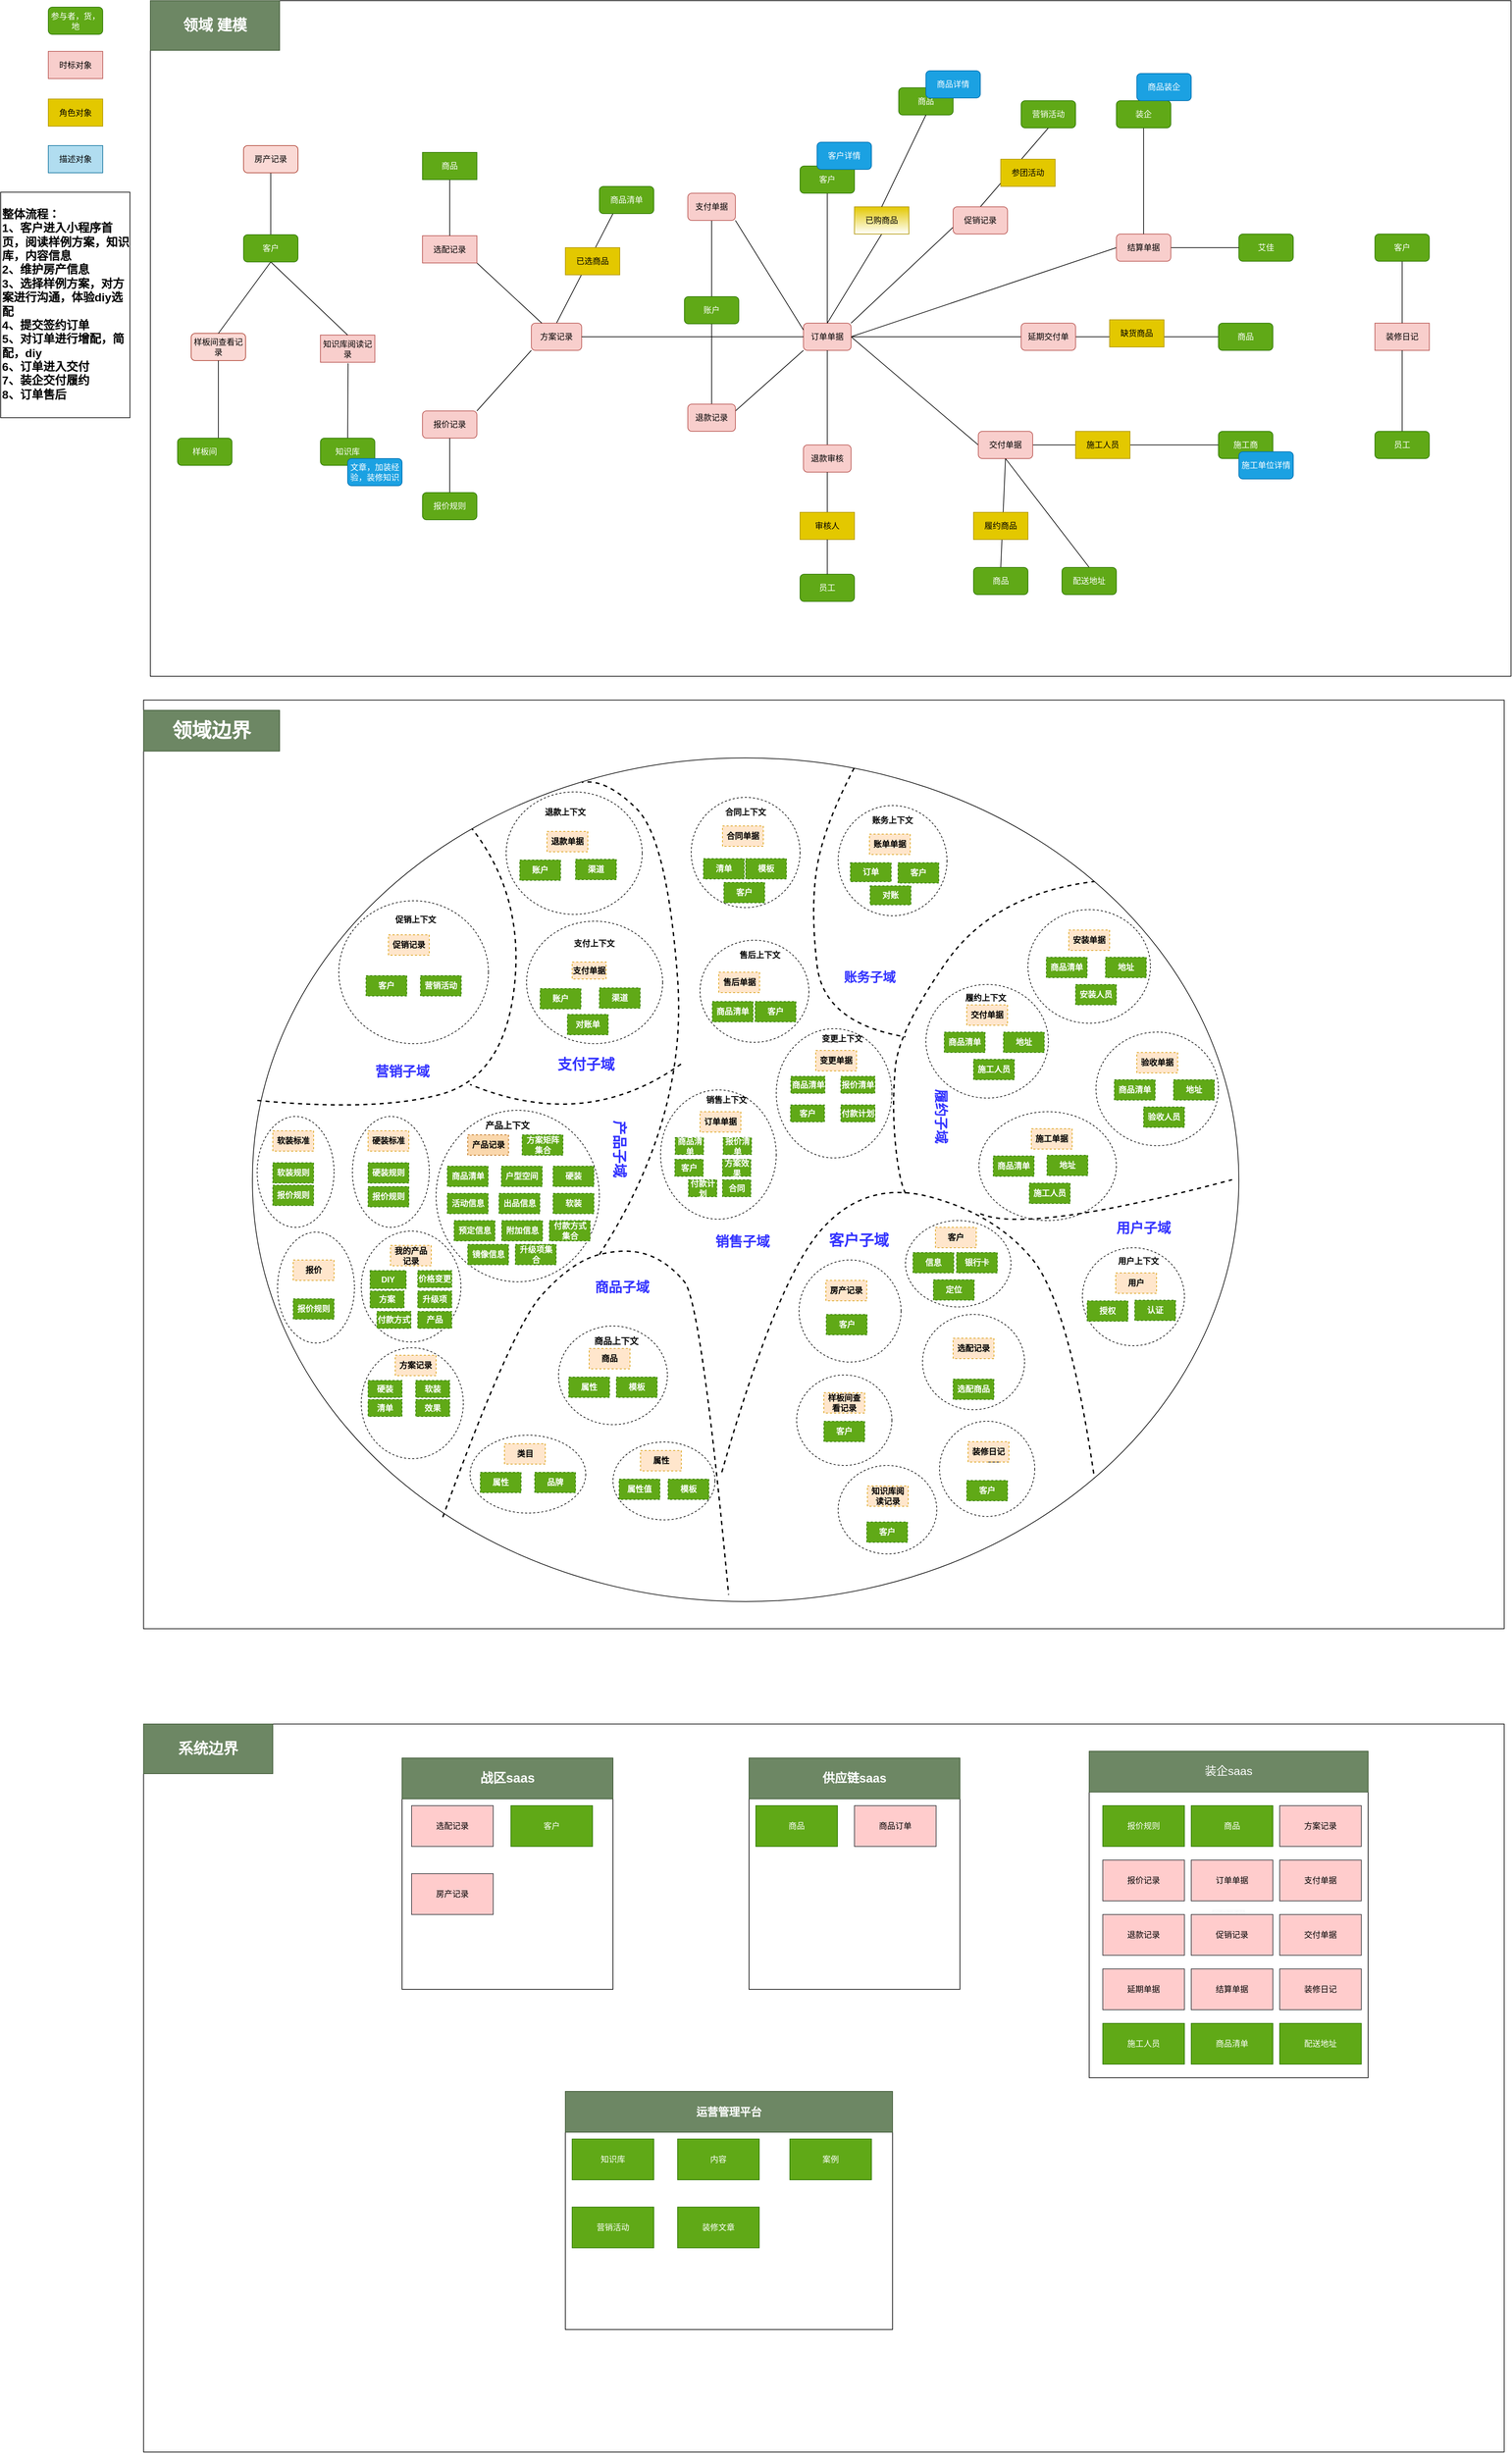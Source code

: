 <mxfile version="14.9.8" type="github">
  <diagram id="7zUYwrmOjh2xGsWCl2P7" name="第 1 页">
    <mxGraphModel dx="3204" dy="2454" grid="1" gridSize="10" guides="1" tooltips="1" connect="1" arrows="1" fold="1" page="1" pageScale="1" pageWidth="827" pageHeight="1169" math="0" shadow="0">
      <root>
        <mxCell id="0" />
        <mxCell id="1" parent="0" />
        <mxCell id="f3U7GGmyGLRnq9XbGyIJ-25" value="" style="rounded=0;whiteSpace=wrap;html=1;" parent="1" vertex="1">
          <mxGeometry x="-470" y="-45" width="2000" height="1365" as="geometry" />
        </mxCell>
        <mxCell id="f3U7GGmyGLRnq9XbGyIJ-4" value="" style="ellipse;whiteSpace=wrap;html=1;" parent="1" vertex="1">
          <mxGeometry x="-310" y="40" width="1450" height="1240" as="geometry" />
        </mxCell>
        <mxCell id="BQ33ZufyKjomSVJXC-NH-1" value="" style="ellipse;whiteSpace=wrap;html=1;gradientColor=#ffffff;dashed=1;fontStyle=1" parent="1" vertex="1">
          <mxGeometry x="490" y="947" width="140" height="133" as="geometry" />
        </mxCell>
        <mxCell id="Kchm6Jk4r5zIvJigwI_s-53" value="" style="ellipse;whiteSpace=wrap;html=1;gradientColor=#ffffff;dashed=1;fontStyle=1" parent="1" vertex="1">
          <mxGeometry x="758" y="560" width="202" height="160" as="geometry" />
        </mxCell>
        <mxCell id="KSNaoHaNfeG2DFyRBGn4-154" value="" style="rounded=0;whiteSpace=wrap;html=1;" parent="1" vertex="1">
          <mxGeometry x="-460" y="-1073" width="2000" height="993" as="geometry" />
        </mxCell>
        <mxCell id="KSNaoHaNfeG2DFyRBGn4-153" value="" style="rounded=0;whiteSpace=wrap;html=1;" parent="1" vertex="1">
          <mxGeometry x="-470" y="1460" width="2000" height="1070" as="geometry" />
        </mxCell>
        <mxCell id="xkRlXE4Gpte0sn9TXA4R-3" style="edgeStyle=none;rounded=0;orthogonalLoop=1;jettySize=auto;html=1;exitX=0.5;exitY=0;exitDx=0;exitDy=0;" parent="1" edge="1">
          <mxGeometry relative="1" as="geometry">
            <mxPoint x="595" y="1500" as="sourcePoint" />
            <mxPoint x="595" y="1500" as="targetPoint" />
          </mxGeometry>
        </mxCell>
        <mxCell id="xkRlXE4Gpte0sn9TXA4R-5" style="edgeStyle=none;rounded=0;orthogonalLoop=1;jettySize=auto;html=1;exitX=0.5;exitY=0;exitDx=0;exitDy=0;" parent="1" edge="1">
          <mxGeometry relative="1" as="geometry">
            <mxPoint x="595" y="1500" as="sourcePoint" />
            <mxPoint x="595" y="1500" as="targetPoint" />
          </mxGeometry>
        </mxCell>
        <mxCell id="KSNaoHaNfeG2DFyRBGn4-80" style="edgeStyle=none;rounded=0;orthogonalLoop=1;jettySize=auto;html=1;exitX=0.25;exitY=1;exitDx=0;exitDy=0;entryX=0.5;entryY=0;entryDx=0;entryDy=0;endArrow=none;endFill=0;" parent="1" source="xkRlXE4Gpte0sn9TXA4R-13" target="xkRlXE4Gpte0sn9TXA4R-14" edge="1">
          <mxGeometry relative="1" as="geometry" />
        </mxCell>
        <mxCell id="xkRlXE4Gpte0sn9TXA4R-13" value="商品清单" style="rounded=1;whiteSpace=wrap;html=1;fillColor=#60a917;strokeColor=#2D7600;fontColor=#ffffff;" parent="1" vertex="1">
          <mxGeometry x="200" y="-800" width="80" height="40" as="geometry" />
        </mxCell>
        <mxCell id="xkRlXE4Gpte0sn9TXA4R-14" value="方案记录" style="rounded=1;whiteSpace=wrap;html=1;fillColor=#f8cecc;strokeColor=#b85450;" parent="1" vertex="1">
          <mxGeometry x="100" y="-599" width="74" height="40" as="geometry" />
        </mxCell>
        <mxCell id="KSNaoHaNfeG2DFyRBGn4-43" style="edgeStyle=none;rounded=0;orthogonalLoop=1;jettySize=auto;html=1;exitX=1;exitY=0;exitDx=0;exitDy=0;entryX=0;entryY=1;entryDx=0;entryDy=0;endArrow=none;endFill=0;" parent="1" source="xkRlXE4Gpte0sn9TXA4R-15" target="xkRlXE4Gpte0sn9TXA4R-14" edge="1">
          <mxGeometry relative="1" as="geometry" />
        </mxCell>
        <mxCell id="xkRlXE4Gpte0sn9TXA4R-15" value="报价记录" style="rounded=1;whiteSpace=wrap;html=1;fillColor=#f8cecc;strokeColor=#b85450;" parent="1" vertex="1">
          <mxGeometry x="-60" y="-470" width="80" height="40" as="geometry" />
        </mxCell>
        <mxCell id="KSNaoHaNfeG2DFyRBGn4-114" style="edgeStyle=none;rounded=0;orthogonalLoop=1;jettySize=auto;html=1;exitX=0.5;exitY=1;exitDx=0;exitDy=0;entryX=0.5;entryY=0;entryDx=0;entryDy=0;endArrow=none;endFill=0;" parent="1" source="xkRlXE4Gpte0sn9TXA4R-16" target="xkRlXE4Gpte0sn9TXA4R-24" edge="1">
          <mxGeometry relative="1" as="geometry" />
        </mxCell>
        <mxCell id="xkRlXE4Gpte0sn9TXA4R-16" value="营销活动" style="rounded=1;whiteSpace=wrap;html=1;fillColor=#60a917;strokeColor=#2D7600;fontColor=#ffffff;" parent="1" vertex="1">
          <mxGeometry x="820" y="-926" width="80" height="40" as="geometry" />
        </mxCell>
        <mxCell id="KSNaoHaNfeG2DFyRBGn4-49" style="edgeStyle=none;rounded=0;orthogonalLoop=1;jettySize=auto;html=1;exitX=1;exitY=0.5;exitDx=0;exitDy=0;entryX=0;entryY=0.5;entryDx=0;entryDy=0;endArrow=none;endFill=0;" parent="1" source="xkRlXE4Gpte0sn9TXA4R-17" target="xkRlXE4Gpte0sn9TXA4R-20" edge="1">
          <mxGeometry relative="1" as="geometry" />
        </mxCell>
        <mxCell id="KSNaoHaNfeG2DFyRBGn4-71" style="edgeStyle=none;rounded=0;orthogonalLoop=1;jettySize=auto;html=1;exitX=1;exitY=0.5;exitDx=0;exitDy=0;entryX=0;entryY=0.5;entryDx=0;entryDy=0;endArrow=none;endFill=0;" parent="1" source="xkRlXE4Gpte0sn9TXA4R-17" target="xkRlXE4Gpte0sn9TXA4R-45" edge="1">
          <mxGeometry relative="1" as="geometry" />
        </mxCell>
        <mxCell id="KSNaoHaNfeG2DFyRBGn4-104" style="edgeStyle=none;rounded=0;orthogonalLoop=1;jettySize=auto;html=1;exitX=1;exitY=0.5;exitDx=0;exitDy=0;entryX=0;entryY=0.5;entryDx=0;entryDy=0;endArrow=none;endFill=0;" parent="1" source="xkRlXE4Gpte0sn9TXA4R-17" target="KSNaoHaNfeG2DFyRBGn4-103" edge="1">
          <mxGeometry relative="1" as="geometry" />
        </mxCell>
        <mxCell id="xkRlXE4Gpte0sn9TXA4R-17" value="订单单据" style="rounded=1;whiteSpace=wrap;html=1;fillColor=#f8cecc;strokeColor=#b85450;" parent="1" vertex="1">
          <mxGeometry x="500" y="-599" width="70" height="40" as="geometry" />
        </mxCell>
        <mxCell id="KSNaoHaNfeG2DFyRBGn4-68" style="edgeStyle=none;rounded=0;orthogonalLoop=1;jettySize=auto;html=1;exitX=0.5;exitY=1;exitDx=0;exitDy=0;entryX=0.5;entryY=0;entryDx=0;entryDy=0;endArrow=none;endFill=0;" parent="1" source="xkRlXE4Gpte0sn9TXA4R-20" target="xkRlXE4Gpte0sn9TXA4R-33" edge="1">
          <mxGeometry relative="1" as="geometry" />
        </mxCell>
        <mxCell id="KSNaoHaNfeG2DFyRBGn4-70" style="edgeStyle=none;rounded=0;orthogonalLoop=1;jettySize=auto;html=1;exitX=1;exitY=0.5;exitDx=0;exitDy=0;entryX=0;entryY=0.5;entryDx=0;entryDy=0;endArrow=none;endFill=0;" parent="1" source="xkRlXE4Gpte0sn9TXA4R-20" target="KSNaoHaNfeG2DFyRBGn4-69" edge="1">
          <mxGeometry relative="1" as="geometry">
            <mxPoint x="1020" y="-281" as="targetPoint" />
          </mxGeometry>
        </mxCell>
        <mxCell id="xkRlXE4Gpte0sn9TXA4R-20" value="交付单据" style="rounded=1;whiteSpace=wrap;html=1;fillColor=#f8cecc;strokeColor=#b85450;" parent="1" vertex="1">
          <mxGeometry x="757" y="-440" width="80" height="40" as="geometry" />
        </mxCell>
        <mxCell id="KSNaoHaNfeG2DFyRBGn4-50" style="edgeStyle=none;rounded=0;orthogonalLoop=1;jettySize=auto;html=1;exitX=0;exitY=0.75;exitDx=0;exitDy=0;entryX=1;entryY=0;entryDx=0;entryDy=0;endArrow=none;endFill=0;" parent="1" source="xkRlXE4Gpte0sn9TXA4R-24" target="xkRlXE4Gpte0sn9TXA4R-17" edge="1">
          <mxGeometry relative="1" as="geometry" />
        </mxCell>
        <mxCell id="xkRlXE4Gpte0sn9TXA4R-24" value="促销记录" style="rounded=1;whiteSpace=wrap;html=1;fillColor=#f8cecc;strokeColor=#b85450;" parent="1" vertex="1">
          <mxGeometry x="720" y="-770" width="80" height="40" as="geometry" />
        </mxCell>
        <mxCell id="xkRlXE4Gpte0sn9TXA4R-29" value="装修日记" style="rounded=1;whiteSpace=wrap;html=1;fillColor=#f8cecc;strokeColor=#b85450;arcSize=0;" parent="1" vertex="1">
          <mxGeometry x="1340" y="-599" width="80" height="40" as="geometry" />
        </mxCell>
        <mxCell id="xkRlXE4Gpte0sn9TXA4R-31" value="艾佳" style="rounded=1;whiteSpace=wrap;html=1;fillColor=#60a917;strokeColor=#2D7600;fontColor=#ffffff;" parent="1" vertex="1">
          <mxGeometry x="1140" y="-730" width="80" height="40" as="geometry" />
        </mxCell>
        <mxCell id="xkRlXE4Gpte0sn9TXA4R-33" value="配送地址" style="rounded=1;whiteSpace=wrap;html=1;fillColor=#60a917;strokeColor=#2D7600;fontColor=#ffffff;" parent="1" vertex="1">
          <mxGeometry x="880" y="-240" width="80" height="40" as="geometry" />
        </mxCell>
        <mxCell id="KSNaoHaNfeG2DFyRBGn4-75" style="edgeStyle=none;rounded=0;orthogonalLoop=1;jettySize=auto;html=1;exitX=1;exitY=0.5;exitDx=0;exitDy=0;entryX=0;entryY=0.5;entryDx=0;entryDy=0;endArrow=none;endFill=0;" parent="1" source="xkRlXE4Gpte0sn9TXA4R-45" target="xkRlXE4Gpte0sn9TXA4R-31" edge="1">
          <mxGeometry relative="1" as="geometry" />
        </mxCell>
        <mxCell id="xkRlXE4Gpte0sn9TXA4R-45" value="结算单据" style="rounded=1;whiteSpace=wrap;html=1;fillColor=#f8cecc;strokeColor=#b85450;" parent="1" vertex="1">
          <mxGeometry x="960" y="-730" width="80" height="40" as="geometry" />
        </mxCell>
        <mxCell id="xkRlXE4Gpte0sn9TXA4R-46" value="样板间查看记录" style="rounded=1;whiteSpace=wrap;html=1;fillColor=#fad9d5;strokeColor=#ae4132;" parent="1" vertex="1">
          <mxGeometry x="-400" y="-584" width="80" height="40" as="geometry" />
        </mxCell>
        <mxCell id="KSNaoHaNfeG2DFyRBGn4-67" style="edgeStyle=none;rounded=0;orthogonalLoop=1;jettySize=auto;html=1;exitX=0.5;exitY=0;exitDx=0;exitDy=0;entryX=0.5;entryY=1;entryDx=0;entryDy=0;endArrow=none;endFill=0;" parent="1" source="xkRlXE4Gpte0sn9TXA4R-52" target="xkRlXE4Gpte0sn9TXA4R-15" edge="1">
          <mxGeometry relative="1" as="geometry" />
        </mxCell>
        <mxCell id="xkRlXE4Gpte0sn9TXA4R-52" value="报价规则" style="rounded=1;whiteSpace=wrap;html=1;fillColor=#60a917;strokeColor=#2D7600;fontColor=#ffffff;" parent="1" vertex="1">
          <mxGeometry x="-60" y="-350" width="80" height="40" as="geometry" />
        </mxCell>
        <mxCell id="xkRlXE4Gpte0sn9TXA4R-54" value="参与者，货，地" style="rounded=1;whiteSpace=wrap;html=1;fillColor=#60a917;strokeColor=#2D7600;fontColor=#ffffff;" parent="1" vertex="1">
          <mxGeometry x="-610" y="-1063.5" width="80" height="40" as="geometry" />
        </mxCell>
        <mxCell id="xkRlXE4Gpte0sn9TXA4R-55" value="时标对象" style="rounded=1;whiteSpace=wrap;html=1;fillColor=#f8cecc;strokeColor=#b85450;arcSize=0;" parent="1" vertex="1">
          <mxGeometry x="-610" y="-998.5" width="80" height="40" as="geometry" />
        </mxCell>
        <mxCell id="xkRlXE4Gpte0sn9TXA4R-56" value="角色对象" style="rounded=1;whiteSpace=wrap;html=1;fillColor=#e3c800;strokeColor=#B09500;arcSize=0;fontColor=#000000;" parent="1" vertex="1">
          <mxGeometry x="-610" y="-928.5" width="80" height="40" as="geometry" />
        </mxCell>
        <mxCell id="xkRlXE4Gpte0sn9TXA4R-57" value="描述对象" style="rounded=1;whiteSpace=wrap;html=1;fillColor=#b1ddf0;strokeColor=#10739e;arcSize=0;" parent="1" vertex="1">
          <mxGeometry x="-610" y="-860" width="80" height="40" as="geometry" />
        </mxCell>
        <mxCell id="KSNaoHaNfeG2DFyRBGn4-42" style="edgeStyle=none;rounded=0;orthogonalLoop=1;jettySize=auto;html=1;exitX=1;exitY=1;exitDx=0;exitDy=0;endArrow=none;endFill=0;" parent="1" source="KSNaoHaNfeG2DFyRBGn4-1" target="xkRlXE4Gpte0sn9TXA4R-14" edge="1">
          <mxGeometry relative="1" as="geometry" />
        </mxCell>
        <mxCell id="KSNaoHaNfeG2DFyRBGn4-1" value="选配记录" style="rounded=1;whiteSpace=wrap;html=1;fillColor=#f8cecc;strokeColor=#b85450;arcSize=0;" parent="1" vertex="1">
          <mxGeometry x="-60" y="-727.5" width="80" height="40" as="geometry" />
        </mxCell>
        <mxCell id="KSNaoHaNfeG2DFyRBGn4-90" style="edgeStyle=none;rounded=0;orthogonalLoop=1;jettySize=auto;html=1;exitX=0.5;exitY=0;exitDx=0;exitDy=0;endArrow=none;endFill=0;" parent="1" source="KSNaoHaNfeG2DFyRBGn4-20" edge="1">
          <mxGeometry relative="1" as="geometry">
            <mxPoint x="-169.333" y="-540" as="targetPoint" />
          </mxGeometry>
        </mxCell>
        <mxCell id="KSNaoHaNfeG2DFyRBGn4-20" value="知识库" style="rounded=1;whiteSpace=wrap;html=1;fillColor=#60a917;strokeColor=#2D7600;fontColor=#ffffff;" parent="1" vertex="1">
          <mxGeometry x="-210" y="-430" width="80" height="40" as="geometry" />
        </mxCell>
        <mxCell id="KSNaoHaNfeG2DFyRBGn4-3" value="文章，加装经验，装修知识" style="rounded=1;whiteSpace=wrap;html=1;fillColor=#1ba1e2;strokeColor=#006EAF;fontColor=#ffffff;" parent="1" vertex="1">
          <mxGeometry x="-170" y="-400" width="80" height="40" as="geometry" />
        </mxCell>
        <mxCell id="KSNaoHaNfeG2DFyRBGn4-33" value="&lt;b style=&quot;font-size: 17px&quot;&gt;&lt;font style=&quot;font-size: 17px&quot;&gt;整体流程：&lt;br&gt;1、客户进入小程序首页，阅读样例方案，知识库，内容信息&lt;br&gt;&lt;/font&gt;&lt;/b&gt;&lt;div style=&quot;font-size: 17px&quot;&gt;&lt;span&gt;&lt;b&gt;&lt;font style=&quot;font-size: 17px&quot;&gt;2、维护房产信息&lt;/font&gt;&lt;/b&gt;&lt;/span&gt;&lt;/div&gt;&lt;div style=&quot;font-size: 17px&quot;&gt;&lt;span&gt;&lt;b&gt;&lt;font style=&quot;font-size: 17px&quot;&gt;3、选择样例方案，对方案进行沟通，体验diy选配&lt;/font&gt;&lt;/b&gt;&lt;/span&gt;&lt;/div&gt;&lt;div style=&quot;font-size: 17px&quot;&gt;&lt;span&gt;&lt;b&gt;&lt;font style=&quot;font-size: 17px&quot;&gt;4、提交签约订单&lt;/font&gt;&lt;/b&gt;&lt;/span&gt;&lt;/div&gt;&lt;div style=&quot;font-size: 17px&quot;&gt;&lt;span&gt;&lt;b&gt;&lt;font style=&quot;font-size: 17px&quot;&gt;5、对订单进行增配，简配，diy&lt;/font&gt;&lt;/b&gt;&lt;/span&gt;&lt;/div&gt;&lt;div style=&quot;font-size: 17px&quot;&gt;&lt;span&gt;&lt;b&gt;&lt;font style=&quot;font-size: 17px&quot;&gt;6、订单进入交付&lt;/font&gt;&lt;/b&gt;&lt;/span&gt;&lt;/div&gt;&lt;div style=&quot;font-size: 17px&quot;&gt;&lt;span&gt;&lt;b&gt;&lt;font style=&quot;font-size: 17px&quot;&gt;7、装企交付履约&lt;/font&gt;&lt;/b&gt;&lt;/span&gt;&lt;/div&gt;&lt;div style=&quot;font-size: 17px&quot;&gt;&lt;b&gt;&lt;font style=&quot;font-size: 17px&quot;&gt;8、订单售后&lt;/font&gt;&lt;/b&gt;&lt;/div&gt;" style="whiteSpace=wrap;html=1;align=left;" parent="1" vertex="1">
          <mxGeometry x="-680" y="-791.5" width="190" height="331.5" as="geometry" />
        </mxCell>
        <mxCell id="KSNaoHaNfeG2DFyRBGn4-47" style="edgeStyle=none;rounded=0;orthogonalLoop=1;jettySize=auto;html=1;exitX=1;exitY=1;exitDx=0;exitDy=0;entryX=0;entryY=0.25;entryDx=0;entryDy=0;endArrow=none;endFill=0;" parent="1" source="KSNaoHaNfeG2DFyRBGn4-36" target="xkRlXE4Gpte0sn9TXA4R-17" edge="1">
          <mxGeometry relative="1" as="geometry" />
        </mxCell>
        <mxCell id="KSNaoHaNfeG2DFyRBGn4-54" style="edgeStyle=none;rounded=0;orthogonalLoop=1;jettySize=auto;html=1;exitX=0.5;exitY=1;exitDx=0;exitDy=0;endArrow=none;endFill=0;" parent="1" source="KSNaoHaNfeG2DFyRBGn4-36" target="KSNaoHaNfeG2DFyRBGn4-52" edge="1">
          <mxGeometry relative="1" as="geometry" />
        </mxCell>
        <mxCell id="KSNaoHaNfeG2DFyRBGn4-36" value="支付单据" style="rounded=1;whiteSpace=wrap;html=1;fillColor=#f8cecc;strokeColor=#b85450;" parent="1" vertex="1">
          <mxGeometry x="330" y="-790" width="70" height="40" as="geometry" />
        </mxCell>
        <mxCell id="KSNaoHaNfeG2DFyRBGn4-48" style="edgeStyle=none;rounded=0;orthogonalLoop=1;jettySize=auto;html=1;exitX=0.5;exitY=0;exitDx=0;exitDy=0;endArrow=none;endFill=0;" parent="1" source="KSNaoHaNfeG2DFyRBGn4-37" target="xkRlXE4Gpte0sn9TXA4R-17" edge="1">
          <mxGeometry relative="1" as="geometry" />
        </mxCell>
        <mxCell id="KSNaoHaNfeG2DFyRBGn4-37" value="退款审核" style="rounded=1;whiteSpace=wrap;html=1;fillColor=#f8cecc;strokeColor=#b85450;" parent="1" vertex="1">
          <mxGeometry x="500" y="-420" width="70" height="40" as="geometry" />
        </mxCell>
        <mxCell id="KSNaoHaNfeG2DFyRBGn4-46" style="edgeStyle=none;rounded=0;orthogonalLoop=1;jettySize=auto;html=1;exitX=1;exitY=0.25;exitDx=0;exitDy=0;entryX=0;entryY=1;entryDx=0;entryDy=0;endArrow=none;endFill=0;" parent="1" source="KSNaoHaNfeG2DFyRBGn4-38" target="xkRlXE4Gpte0sn9TXA4R-17" edge="1">
          <mxGeometry relative="1" as="geometry" />
        </mxCell>
        <mxCell id="KSNaoHaNfeG2DFyRBGn4-55" style="edgeStyle=none;rounded=0;orthogonalLoop=1;jettySize=auto;html=1;exitX=0.5;exitY=0;exitDx=0;exitDy=0;entryX=0.5;entryY=1;entryDx=0;entryDy=0;endArrow=none;endFill=0;" parent="1" source="KSNaoHaNfeG2DFyRBGn4-38" target="KSNaoHaNfeG2DFyRBGn4-52" edge="1">
          <mxGeometry relative="1" as="geometry">
            <mxPoint x="365" y="-560" as="targetPoint" />
          </mxGeometry>
        </mxCell>
        <mxCell id="KSNaoHaNfeG2DFyRBGn4-38" value="退款记录" style="rounded=1;whiteSpace=wrap;html=1;fillColor=#f8cecc;strokeColor=#b85450;" parent="1" vertex="1">
          <mxGeometry x="330" y="-480" width="70" height="40" as="geometry" />
        </mxCell>
        <mxCell id="KSNaoHaNfeG2DFyRBGn4-52" value="账户" style="rounded=1;whiteSpace=wrap;html=1;fillColor=#60a917;strokeColor=#2D7600;fontColor=#ffffff;" parent="1" vertex="1">
          <mxGeometry x="325" y="-638" width="80" height="40" as="geometry" />
        </mxCell>
        <mxCell id="KSNaoHaNfeG2DFyRBGn4-53" value="" style="edgeStyle=none;rounded=0;orthogonalLoop=1;jettySize=auto;html=1;exitX=1;exitY=0.5;exitDx=0;exitDy=0;entryX=0;entryY=0.5;entryDx=0;entryDy=0;endArrow=none;" parent="1" source="xkRlXE4Gpte0sn9TXA4R-14" target="xkRlXE4Gpte0sn9TXA4R-17" edge="1">
          <mxGeometry relative="1" as="geometry">
            <mxPoint x="114" y="-579" as="sourcePoint" />
            <mxPoint x="500" y="-579" as="targetPoint" />
          </mxGeometry>
        </mxCell>
        <mxCell id="KSNaoHaNfeG2DFyRBGn4-57" style="edgeStyle=none;rounded=0;orthogonalLoop=1;jettySize=auto;html=1;exitX=0.5;exitY=1;exitDx=0;exitDy=0;entryX=0.5;entryY=0;entryDx=0;entryDy=0;endArrow=none;endFill=0;" parent="1" source="KSNaoHaNfeG2DFyRBGn4-56" target="xkRlXE4Gpte0sn9TXA4R-17" edge="1">
          <mxGeometry relative="1" as="geometry" />
        </mxCell>
        <mxCell id="KSNaoHaNfeG2DFyRBGn4-56" value="客户" style="rounded=1;whiteSpace=wrap;html=1;fillColor=#60a917;strokeColor=#2D7600;fontColor=#ffffff;" parent="1" vertex="1">
          <mxGeometry x="495" y="-830" width="80" height="40" as="geometry" />
        </mxCell>
        <mxCell id="KSNaoHaNfeG2DFyRBGn4-59" style="rounded=0;orthogonalLoop=1;jettySize=auto;html=1;exitX=0.5;exitY=1;exitDx=0;exitDy=0;entryX=0.5;entryY=0;entryDx=0;entryDy=0;startArrow=none;endArrow=none;endFill=0;" parent="1" source="KSNaoHaNfeG2DFyRBGn4-102" target="xkRlXE4Gpte0sn9TXA4R-17" edge="1">
          <mxGeometry relative="1" as="geometry" />
        </mxCell>
        <mxCell id="KSNaoHaNfeG2DFyRBGn4-58" value="商品" style="rounded=1;whiteSpace=wrap;html=1;fillColor=#60a917;strokeColor=#2D7600;fontColor=#ffffff;" parent="1" vertex="1">
          <mxGeometry x="640" y="-945" width="80" height="40" as="geometry" />
        </mxCell>
        <mxCell id="KSNaoHaNfeG2DFyRBGn4-61" style="edgeStyle=none;rounded=0;orthogonalLoop=1;jettySize=auto;html=1;exitX=0.5;exitY=0;exitDx=0;exitDy=0;startArrow=none;endArrow=none;endFill=0;" parent="1" source="KSNaoHaNfeG2DFyRBGn4-97" target="KSNaoHaNfeG2DFyRBGn4-37" edge="1">
          <mxGeometry relative="1" as="geometry" />
        </mxCell>
        <mxCell id="KSNaoHaNfeG2DFyRBGn4-60" value="员工" style="rounded=1;whiteSpace=wrap;html=1;fillColor=#60a917;strokeColor=#2D7600;fontColor=#ffffff;" parent="1" vertex="1">
          <mxGeometry x="495" y="-230" width="80" height="40" as="geometry" />
        </mxCell>
        <mxCell id="KSNaoHaNfeG2DFyRBGn4-64" style="edgeStyle=none;rounded=0;orthogonalLoop=1;jettySize=auto;html=1;exitX=0.5;exitY=0;exitDx=0;exitDy=0;entryX=0.5;entryY=1;entryDx=0;entryDy=0;endArrow=none;endFill=0;" parent="1" source="KSNaoHaNfeG2DFyRBGn4-63" target="xkRlXE4Gpte0sn9TXA4R-20" edge="1">
          <mxGeometry relative="1" as="geometry" />
        </mxCell>
        <mxCell id="KSNaoHaNfeG2DFyRBGn4-63" value="商品" style="rounded=1;whiteSpace=wrap;html=1;fillColor=#60a917;strokeColor=#2D7600;fontColor=#ffffff;" parent="1" vertex="1">
          <mxGeometry x="750" y="-240" width="80" height="40" as="geometry" />
        </mxCell>
        <mxCell id="KSNaoHaNfeG2DFyRBGn4-66" style="edgeStyle=none;rounded=0;orthogonalLoop=1;jettySize=auto;html=1;exitX=0.5;exitY=1;exitDx=0;exitDy=0;endArrow=none;endFill=0;" parent="1" source="KSNaoHaNfeG2DFyRBGn4-65" target="KSNaoHaNfeG2DFyRBGn4-1" edge="1">
          <mxGeometry relative="1" as="geometry" />
        </mxCell>
        <mxCell id="KSNaoHaNfeG2DFyRBGn4-65" value="商品" style="rounded=1;whiteSpace=wrap;html=1;fillColor=#60a917;strokeColor=#2D7600;arcSize=0;fontColor=#ffffff;" parent="1" vertex="1">
          <mxGeometry x="-60" y="-850" width="80" height="40" as="geometry" />
        </mxCell>
        <mxCell id="KSNaoHaNfeG2DFyRBGn4-69" value="施工商" style="rounded=1;whiteSpace=wrap;html=1;fillColor=#60a917;strokeColor=#2D7600;fontColor=#ffffff;" parent="1" vertex="1">
          <mxGeometry x="1110" y="-440" width="80" height="40" as="geometry" />
        </mxCell>
        <mxCell id="KSNaoHaNfeG2DFyRBGn4-73" style="edgeStyle=none;rounded=0;orthogonalLoop=1;jettySize=auto;html=1;exitX=0.5;exitY=1;exitDx=0;exitDy=0;entryX=0.5;entryY=0;entryDx=0;entryDy=0;endArrow=none;endFill=0;" parent="1" source="KSNaoHaNfeG2DFyRBGn4-72" target="xkRlXE4Gpte0sn9TXA4R-45" edge="1">
          <mxGeometry relative="1" as="geometry" />
        </mxCell>
        <mxCell id="KSNaoHaNfeG2DFyRBGn4-72" value="装企" style="rounded=1;whiteSpace=wrap;html=1;fillColor=#60a917;strokeColor=#2D7600;fontColor=#ffffff;" parent="1" vertex="1">
          <mxGeometry x="960" y="-926" width="80" height="40" as="geometry" />
        </mxCell>
        <mxCell id="KSNaoHaNfeG2DFyRBGn4-77" style="edgeStyle=none;rounded=0;orthogonalLoop=1;jettySize=auto;html=1;exitX=0.5;exitY=1;exitDx=0;exitDy=0;entryX=0.5;entryY=0;entryDx=0;entryDy=0;endArrow=none;endFill=0;" parent="1" source="KSNaoHaNfeG2DFyRBGn4-76" target="xkRlXE4Gpte0sn9TXA4R-29" edge="1">
          <mxGeometry relative="1" as="geometry" />
        </mxCell>
        <mxCell id="KSNaoHaNfeG2DFyRBGn4-76" value="客户" style="rounded=1;whiteSpace=wrap;html=1;fillColor=#60a917;strokeColor=#2D7600;fontColor=#ffffff;" parent="1" vertex="1">
          <mxGeometry x="1340" y="-730" width="80" height="40" as="geometry" />
        </mxCell>
        <mxCell id="KSNaoHaNfeG2DFyRBGn4-79" style="edgeStyle=none;rounded=0;orthogonalLoop=1;jettySize=auto;html=1;exitX=0.5;exitY=0;exitDx=0;exitDy=0;entryX=0.5;entryY=1;entryDx=0;entryDy=0;endArrow=none;endFill=0;" parent="1" source="KSNaoHaNfeG2DFyRBGn4-78" target="xkRlXE4Gpte0sn9TXA4R-29" edge="1">
          <mxGeometry relative="1" as="geometry" />
        </mxCell>
        <mxCell id="KSNaoHaNfeG2DFyRBGn4-78" value="员工" style="rounded=1;whiteSpace=wrap;html=1;fillColor=#60a917;strokeColor=#2D7600;fontColor=#ffffff;" parent="1" vertex="1">
          <mxGeometry x="1340" y="-440" width="80" height="40" as="geometry" />
        </mxCell>
        <mxCell id="KSNaoHaNfeG2DFyRBGn4-82" value="知识库阅读记录" style="rounded=1;whiteSpace=wrap;html=1;fillColor=#f8cecc;strokeColor=#b85450;arcSize=0;" parent="1" vertex="1">
          <mxGeometry x="-210" y="-581.5" width="80" height="40" as="geometry" />
        </mxCell>
        <mxCell id="KSNaoHaNfeG2DFyRBGn4-87" style="edgeStyle=none;rounded=0;orthogonalLoop=1;jettySize=auto;html=1;exitX=0.5;exitY=0;exitDx=0;exitDy=0;entryX=0.5;entryY=1;entryDx=0;entryDy=0;endArrow=none;endFill=0;" parent="1" source="KSNaoHaNfeG2DFyRBGn4-83" target="KSNaoHaNfeG2DFyRBGn4-86" edge="1">
          <mxGeometry relative="1" as="geometry" />
        </mxCell>
        <mxCell id="KSNaoHaNfeG2DFyRBGn4-88" style="edgeStyle=none;rounded=0;orthogonalLoop=1;jettySize=auto;html=1;exitX=0.5;exitY=1;exitDx=0;exitDy=0;entryX=0.5;entryY=0;entryDx=0;entryDy=0;endArrow=none;endFill=0;" parent="1" source="KSNaoHaNfeG2DFyRBGn4-83" target="xkRlXE4Gpte0sn9TXA4R-46" edge="1">
          <mxGeometry relative="1" as="geometry" />
        </mxCell>
        <mxCell id="KSNaoHaNfeG2DFyRBGn4-89" style="edgeStyle=none;rounded=0;orthogonalLoop=1;jettySize=auto;html=1;exitX=0.5;exitY=1;exitDx=0;exitDy=0;entryX=0.5;entryY=0;entryDx=0;entryDy=0;endArrow=none;endFill=0;" parent="1" source="KSNaoHaNfeG2DFyRBGn4-83" target="KSNaoHaNfeG2DFyRBGn4-82" edge="1">
          <mxGeometry relative="1" as="geometry" />
        </mxCell>
        <mxCell id="KSNaoHaNfeG2DFyRBGn4-83" value="客户" style="rounded=1;whiteSpace=wrap;html=1;fillColor=#60a917;strokeColor=#2D7600;fontColor=#ffffff;" parent="1" vertex="1">
          <mxGeometry x="-323" y="-729" width="80" height="40" as="geometry" />
        </mxCell>
        <mxCell id="KSNaoHaNfeG2DFyRBGn4-86" value="房产记录" style="rounded=1;whiteSpace=wrap;html=1;fillColor=#fad9d5;strokeColor=#ae4132;" parent="1" vertex="1">
          <mxGeometry x="-323" y="-860" width="80" height="40" as="geometry" />
        </mxCell>
        <mxCell id="KSNaoHaNfeG2DFyRBGn4-92" style="edgeStyle=none;rounded=0;orthogonalLoop=1;jettySize=auto;html=1;exitX=0.75;exitY=0;exitDx=0;exitDy=0;entryX=0.5;entryY=1;entryDx=0;entryDy=0;endArrow=none;endFill=0;" parent="1" source="KSNaoHaNfeG2DFyRBGn4-91" target="xkRlXE4Gpte0sn9TXA4R-46" edge="1">
          <mxGeometry relative="1" as="geometry" />
        </mxCell>
        <mxCell id="KSNaoHaNfeG2DFyRBGn4-91" value="样板间" style="rounded=1;whiteSpace=wrap;html=1;fillColor=#60a917;strokeColor=#2D7600;fontColor=#ffffff;" parent="1" vertex="1">
          <mxGeometry x="-420" y="-430" width="80" height="40" as="geometry" />
        </mxCell>
        <mxCell id="KSNaoHaNfeG2DFyRBGn4-93" style="edgeStyle=none;rounded=0;orthogonalLoop=1;jettySize=auto;html=1;exitX=1;exitY=0.75;exitDx=0;exitDy=0;" parent="1" source="xkRlXE4Gpte0sn9TXA4R-56" target="xkRlXE4Gpte0sn9TXA4R-56" edge="1">
          <mxGeometry relative="1" as="geometry" />
        </mxCell>
        <mxCell id="KSNaoHaNfeG2DFyRBGn4-94" style="edgeStyle=none;rounded=0;orthogonalLoop=1;jettySize=auto;html=1;exitX=1;exitY=0.75;exitDx=0;exitDy=0;" parent="1" edge="1">
          <mxGeometry relative="1" as="geometry">
            <mxPoint x="-520" y="-888.5" as="sourcePoint" />
            <mxPoint x="-520" y="-888.5" as="targetPoint" />
          </mxGeometry>
        </mxCell>
        <mxCell id="KSNaoHaNfeG2DFyRBGn4-95" style="edgeStyle=none;rounded=0;orthogonalLoop=1;jettySize=auto;html=1;exitX=1;exitY=0.75;exitDx=0;exitDy=0;" parent="1" edge="1">
          <mxGeometry relative="1" as="geometry">
            <mxPoint x="-510" y="-878.5" as="sourcePoint" />
            <mxPoint x="-510" y="-878.5" as="targetPoint" />
          </mxGeometry>
        </mxCell>
        <mxCell id="KSNaoHaNfeG2DFyRBGn4-96" value="已选商品" style="rounded=1;whiteSpace=wrap;html=1;fillColor=#e3c800;strokeColor=#B09500;arcSize=0;fontColor=#000000;" parent="1" vertex="1">
          <mxGeometry x="150" y="-710" width="80" height="40" as="geometry" />
        </mxCell>
        <mxCell id="KSNaoHaNfeG2DFyRBGn4-97" value="审核人" style="rounded=1;whiteSpace=wrap;html=1;fillColor=#e3c800;strokeColor=#B09500;arcSize=0;fontColor=#000000;" parent="1" vertex="1">
          <mxGeometry x="495" y="-321" width="80" height="40" as="geometry" />
        </mxCell>
        <mxCell id="KSNaoHaNfeG2DFyRBGn4-99" value="" style="edgeStyle=none;rounded=0;orthogonalLoop=1;jettySize=auto;html=1;exitX=0.5;exitY=0;exitDx=0;exitDy=0;endArrow=none;" parent="1" source="KSNaoHaNfeG2DFyRBGn4-60" target="KSNaoHaNfeG2DFyRBGn4-97" edge="1">
          <mxGeometry relative="1" as="geometry">
            <mxPoint x="535" y="-230" as="sourcePoint" />
            <mxPoint x="535" y="-380" as="targetPoint" />
          </mxGeometry>
        </mxCell>
        <mxCell id="KSNaoHaNfeG2DFyRBGn4-100" value="施工人员" style="rounded=1;whiteSpace=wrap;html=1;fillColor=#e3c800;strokeColor=#B09500;arcSize=0;fontColor=#000000;" parent="1" vertex="1">
          <mxGeometry x="900" y="-440" width="80" height="40" as="geometry" />
        </mxCell>
        <mxCell id="KSNaoHaNfeG2DFyRBGn4-101" value="履约商品" style="rounded=1;whiteSpace=wrap;html=1;fillColor=#e3c800;strokeColor=#B09500;arcSize=0;fontColor=#000000;" parent="1" vertex="1">
          <mxGeometry x="750" y="-321" width="80" height="40" as="geometry" />
        </mxCell>
        <mxCell id="KSNaoHaNfeG2DFyRBGn4-106" style="edgeStyle=none;rounded=0;orthogonalLoop=1;jettySize=auto;html=1;exitX=1;exitY=0.5;exitDx=0;exitDy=0;entryX=0;entryY=0.5;entryDx=0;entryDy=0;endArrow=none;endFill=0;" parent="1" source="KSNaoHaNfeG2DFyRBGn4-103" target="KSNaoHaNfeG2DFyRBGn4-105" edge="1">
          <mxGeometry relative="1" as="geometry" />
        </mxCell>
        <mxCell id="KSNaoHaNfeG2DFyRBGn4-103" value="延期交付单" style="rounded=1;whiteSpace=wrap;html=1;fillColor=#f8cecc;strokeColor=#b85450;" parent="1" vertex="1">
          <mxGeometry x="820" y="-599" width="80" height="40" as="geometry" />
        </mxCell>
        <mxCell id="KSNaoHaNfeG2DFyRBGn4-105" value="商品" style="rounded=1;whiteSpace=wrap;html=1;fillColor=#60a917;strokeColor=#2D7600;fontColor=#ffffff;" parent="1" vertex="1">
          <mxGeometry x="1110" y="-599" width="80" height="40" as="geometry" />
        </mxCell>
        <mxCell id="KSNaoHaNfeG2DFyRBGn4-107" value="缺货商品" style="rounded=1;whiteSpace=wrap;html=1;fillColor=#e3c800;strokeColor=#B09500;arcSize=0;fontColor=#000000;" parent="1" vertex="1">
          <mxGeometry x="950" y="-604" width="80" height="40" as="geometry" />
        </mxCell>
        <mxCell id="KSNaoHaNfeG2DFyRBGn4-108" value="客户详情" style="rounded=1;whiteSpace=wrap;html=1;fillColor=#1ba1e2;strokeColor=#006EAF;fontColor=#ffffff;" parent="1" vertex="1">
          <mxGeometry x="520" y="-865" width="80" height="40" as="geometry" />
        </mxCell>
        <mxCell id="KSNaoHaNfeG2DFyRBGn4-109" value="商品详情" style="rounded=1;whiteSpace=wrap;html=1;fillColor=#1ba1e2;strokeColor=#006EAF;fontColor=#ffffff;" parent="1" vertex="1">
          <mxGeometry x="680" y="-970" width="80" height="40" as="geometry" />
        </mxCell>
        <mxCell id="KSNaoHaNfeG2DFyRBGn4-110" value="商品装企" style="rounded=1;whiteSpace=wrap;html=1;fillColor=#1ba1e2;strokeColor=#006EAF;fontColor=#ffffff;" parent="1" vertex="1">
          <mxGeometry x="990" y="-966" width="80" height="40" as="geometry" />
        </mxCell>
        <mxCell id="KSNaoHaNfeG2DFyRBGn4-111" value="施工单位详情" style="rounded=1;whiteSpace=wrap;html=1;fillColor=#1ba1e2;strokeColor=#006EAF;fontColor=#ffffff;" parent="1" vertex="1">
          <mxGeometry x="1140" y="-410" width="80" height="40" as="geometry" />
        </mxCell>
        <mxCell id="KSNaoHaNfeG2DFyRBGn4-102" value="已购商品" style="rounded=1;whiteSpace=wrap;html=1;fillColor=#e3c800;strokeColor=#B09500;arcSize=0;fontColor=#000000;gradientColor=#ffffff;" parent="1" vertex="1">
          <mxGeometry x="575" y="-770" width="80" height="40" as="geometry" />
        </mxCell>
        <mxCell id="KSNaoHaNfeG2DFyRBGn4-113" value="" style="edgeStyle=none;rounded=0;orthogonalLoop=1;jettySize=auto;html=1;exitX=0.5;exitY=1;exitDx=0;exitDy=0;entryX=0.5;entryY=0;entryDx=0;entryDy=0;endArrow=none;" parent="1" source="KSNaoHaNfeG2DFyRBGn4-58" target="KSNaoHaNfeG2DFyRBGn4-102" edge="1">
          <mxGeometry relative="1" as="geometry">
            <mxPoint x="680" y="-905" as="sourcePoint" />
            <mxPoint x="535" y="-599" as="targetPoint" />
          </mxGeometry>
        </mxCell>
        <mxCell id="KSNaoHaNfeG2DFyRBGn4-115" value="参团活动" style="rounded=1;whiteSpace=wrap;html=1;fillColor=#e3c800;strokeColor=#B09500;arcSize=0;fontColor=#000000;" parent="1" vertex="1">
          <mxGeometry x="790" y="-840" width="80" height="40" as="geometry" />
        </mxCell>
        <mxCell id="KSNaoHaNfeG2DFyRBGn4-119" value="" style="rounded=0;whiteSpace=wrap;html=1;" parent="1" vertex="1">
          <mxGeometry x="150" y="2000" width="481" height="350" as="geometry" />
        </mxCell>
        <mxCell id="KSNaoHaNfeG2DFyRBGn4-120" value="&lt;font style=&quot;font-size: 16px&quot;&gt;&lt;b&gt;运营管理平台&lt;/b&gt;&lt;/font&gt;" style="rounded=0;whiteSpace=wrap;html=1;fillColor=#6d8764;strokeColor=#3A5431;fontColor=#ffffff;" parent="1" vertex="1">
          <mxGeometry x="150" y="2000" width="481" height="60" as="geometry" />
        </mxCell>
        <mxCell id="KSNaoHaNfeG2DFyRBGn4-121" value="" style="rounded=0;whiteSpace=wrap;html=1;" parent="1" vertex="1">
          <mxGeometry x="-90" y="1510" width="310" height="340" as="geometry" />
        </mxCell>
        <mxCell id="KSNaoHaNfeG2DFyRBGn4-122" value="" style="rounded=0;whiteSpace=wrap;html=1;" parent="1" vertex="1">
          <mxGeometry x="420" y="1510" width="310" height="340" as="geometry" />
        </mxCell>
        <mxCell id="KSNaoHaNfeG2DFyRBGn4-123" value="&#xa;&#xa;&lt;span style=&quot;color: rgb(255, 255, 255); font-family: helvetica; font-size: 12px; font-style: normal; font-weight: 400; letter-spacing: normal; text-align: center; text-indent: 0px; text-transform: none; word-spacing: 0px; background-color: rgb(248, 249, 250); display: inline; float: none;&quot;&gt;商品清单&lt;/span&gt;&#xa;&#xa;" style="rounded=0;whiteSpace=wrap;html=1;" parent="1" vertex="1">
          <mxGeometry x="920" y="1500" width="410" height="480" as="geometry" />
        </mxCell>
        <mxCell id="KSNaoHaNfeG2DFyRBGn4-124" value="&lt;font style=&quot;font-size: 19px&quot;&gt;&lt;b&gt;战区saas&lt;/b&gt;&lt;/font&gt;" style="rounded=0;whiteSpace=wrap;html=1;fillColor=#6d8764;strokeColor=#3A5431;fontColor=#ffffff;" parent="1" vertex="1">
          <mxGeometry x="-90" y="1510" width="310" height="60" as="geometry" />
        </mxCell>
        <mxCell id="KSNaoHaNfeG2DFyRBGn4-126" value="&lt;font style=&quot;font-size: 18px&quot;&gt;&lt;b&gt;供应链saas&lt;/b&gt;&lt;/font&gt;" style="rounded=0;whiteSpace=wrap;html=1;fillColor=#6d8764;strokeColor=#3A5431;fontColor=#ffffff;" parent="1" vertex="1">
          <mxGeometry x="420" y="1510" width="310" height="60" as="geometry" />
        </mxCell>
        <mxCell id="KSNaoHaNfeG2DFyRBGn4-127" value="&lt;font style=&quot;font-size: 17px&quot;&gt;装企saas&lt;/font&gt;" style="rounded=0;whiteSpace=wrap;html=1;fillColor=#6d8764;strokeColor=#3A5431;fontColor=#ffffff;" parent="1" vertex="1">
          <mxGeometry x="920" y="1500" width="410" height="60" as="geometry" />
        </mxCell>
        <mxCell id="KSNaoHaNfeG2DFyRBGn4-128" value="知识库" style="rounded=0;whiteSpace=wrap;html=1;fillColor=#60a917;strokeColor=#2D7600;fontColor=#ffffff;" parent="1" vertex="1">
          <mxGeometry x="160" y="2070" width="120" height="60" as="geometry" />
        </mxCell>
        <mxCell id="KSNaoHaNfeG2DFyRBGn4-129" value="内容" style="rounded=0;whiteSpace=wrap;html=1;fillColor=#60a917;strokeColor=#2D7600;fontColor=#ffffff;" parent="1" vertex="1">
          <mxGeometry x="315" y="2070" width="120" height="60" as="geometry" />
        </mxCell>
        <mxCell id="KSNaoHaNfeG2DFyRBGn4-130" value="案例" style="rounded=0;whiteSpace=wrap;html=1;fillColor=#60a917;strokeColor=#2D7600;fontColor=#ffffff;" parent="1" vertex="1">
          <mxGeometry x="480" y="2070" width="120" height="60" as="geometry" />
        </mxCell>
        <mxCell id="KSNaoHaNfeG2DFyRBGn4-131" value="装修文章" style="rounded=0;whiteSpace=wrap;html=1;fillColor=#60a917;strokeColor=#2D7600;fontColor=#ffffff;" parent="1" vertex="1">
          <mxGeometry x="315" y="2170" width="120" height="60" as="geometry" />
        </mxCell>
        <mxCell id="KSNaoHaNfeG2DFyRBGn4-132" value="营销活动" style="rounded=0;whiteSpace=wrap;html=1;fillColor=#60a917;strokeColor=#2D7600;fontColor=#ffffff;" parent="1" vertex="1">
          <mxGeometry x="160" y="2170" width="120" height="60" as="geometry" />
        </mxCell>
        <mxCell id="KSNaoHaNfeG2DFyRBGn4-133" value="选配记录" style="rounded=0;whiteSpace=wrap;html=1;fillColor=#ffcccc;strokeColor=#36393d;" parent="1" vertex="1">
          <mxGeometry x="-76" y="1580" width="120" height="60" as="geometry" />
        </mxCell>
        <mxCell id="KSNaoHaNfeG2DFyRBGn4-134" value="客户" style="rounded=0;whiteSpace=wrap;html=1;fillColor=#60a917;strokeColor=#2D7600;fontColor=#ffffff;" parent="1" vertex="1">
          <mxGeometry x="70" y="1580" width="120" height="60" as="geometry" />
        </mxCell>
        <mxCell id="KSNaoHaNfeG2DFyRBGn4-135" value="商品" style="rounded=0;whiteSpace=wrap;html=1;fillColor=#60a917;strokeColor=#2D7600;fontColor=#ffffff;" parent="1" vertex="1">
          <mxGeometry x="430" y="1580" width="120" height="60" as="geometry" />
        </mxCell>
        <mxCell id="KSNaoHaNfeG2DFyRBGn4-136" value="报价规则" style="rounded=0;whiteSpace=wrap;html=1;fillColor=#60a917;strokeColor=#2D7600;fontColor=#ffffff;" parent="1" vertex="1">
          <mxGeometry x="940" y="1580" width="120" height="60" as="geometry" />
        </mxCell>
        <mxCell id="KSNaoHaNfeG2DFyRBGn4-137" value="商品" style="rounded=0;whiteSpace=wrap;html=1;fillColor=#60a917;strokeColor=#2D7600;fontColor=#ffffff;" parent="1" vertex="1">
          <mxGeometry x="1070" y="1580" width="120" height="60" as="geometry" />
        </mxCell>
        <mxCell id="KSNaoHaNfeG2DFyRBGn4-138" value="房产记录" style="rounded=0;whiteSpace=wrap;html=1;fillColor=#ffcccc;strokeColor=#36393d;" parent="1" vertex="1">
          <mxGeometry x="-76" y="1680" width="120" height="60" as="geometry" />
        </mxCell>
        <mxCell id="KSNaoHaNfeG2DFyRBGn4-139" value="方案记录" style="rounded=0;whiteSpace=wrap;html=1;fillColor=#ffcccc;strokeColor=#36393d;" parent="1" vertex="1">
          <mxGeometry x="1200" y="1580" width="120" height="60" as="geometry" />
        </mxCell>
        <mxCell id="KSNaoHaNfeG2DFyRBGn4-140" value="报价记录" style="rounded=0;whiteSpace=wrap;html=1;fillColor=#ffcccc;strokeColor=#36393d;" parent="1" vertex="1">
          <mxGeometry x="940" y="1660" width="120" height="60" as="geometry" />
        </mxCell>
        <mxCell id="KSNaoHaNfeG2DFyRBGn4-141" value="订单单据" style="rounded=0;whiteSpace=wrap;html=1;fillColor=#ffcccc;strokeColor=#36393d;" parent="1" vertex="1">
          <mxGeometry x="1070" y="1660" width="120" height="60" as="geometry" />
        </mxCell>
        <mxCell id="KSNaoHaNfeG2DFyRBGn4-142" value="支付单据" style="rounded=0;whiteSpace=wrap;html=1;fillColor=#ffcccc;strokeColor=#36393d;" parent="1" vertex="1">
          <mxGeometry x="1200" y="1660" width="120" height="60" as="geometry" />
        </mxCell>
        <mxCell id="KSNaoHaNfeG2DFyRBGn4-143" value="退款记录" style="rounded=0;whiteSpace=wrap;html=1;fillColor=#ffcccc;strokeColor=#36393d;" parent="1" vertex="1">
          <mxGeometry x="940" y="1740" width="120" height="60" as="geometry" />
        </mxCell>
        <mxCell id="KSNaoHaNfeG2DFyRBGn4-144" value="促销记录" style="rounded=0;whiteSpace=wrap;html=1;fillColor=#ffcccc;strokeColor=#36393d;" parent="1" vertex="1">
          <mxGeometry x="1070" y="1740" width="120" height="60" as="geometry" />
        </mxCell>
        <mxCell id="KSNaoHaNfeG2DFyRBGn4-145" value="交付单据" style="rounded=0;whiteSpace=wrap;html=1;fillColor=#ffcccc;strokeColor=#36393d;" parent="1" vertex="1">
          <mxGeometry x="1200" y="1740" width="120" height="60" as="geometry" />
        </mxCell>
        <mxCell id="KSNaoHaNfeG2DFyRBGn4-146" value="延期单据" style="rounded=0;whiteSpace=wrap;html=1;fillColor=#ffcccc;strokeColor=#36393d;" parent="1" vertex="1">
          <mxGeometry x="940" y="1820" width="120" height="60" as="geometry" />
        </mxCell>
        <mxCell id="KSNaoHaNfeG2DFyRBGn4-147" value="结算单据" style="rounded=0;whiteSpace=wrap;html=1;fillColor=#ffcccc;strokeColor=#36393d;" parent="1" vertex="1">
          <mxGeometry x="1070" y="1820" width="120" height="60" as="geometry" />
        </mxCell>
        <mxCell id="KSNaoHaNfeG2DFyRBGn4-148" value="装修日记" style="rounded=0;whiteSpace=wrap;html=1;fillColor=#ffcccc;strokeColor=#36393d;" parent="1" vertex="1">
          <mxGeometry x="1200" y="1820" width="120" height="60" as="geometry" />
        </mxCell>
        <mxCell id="KSNaoHaNfeG2DFyRBGn4-149" value="施工人员" style="rounded=0;whiteSpace=wrap;html=1;fillColor=#60a917;strokeColor=#2D7600;fontColor=#ffffff;" parent="1" vertex="1">
          <mxGeometry x="940" y="1900" width="120" height="60" as="geometry" />
        </mxCell>
        <mxCell id="KSNaoHaNfeG2DFyRBGn4-150" value="商品清单" style="rounded=0;whiteSpace=wrap;html=1;fillColor=#60a917;strokeColor=#2D7600;fontColor=#ffffff;" parent="1" vertex="1">
          <mxGeometry x="1070" y="1900" width="120" height="60" as="geometry" />
        </mxCell>
        <mxCell id="KSNaoHaNfeG2DFyRBGn4-151" value="配送地址" style="rounded=0;whiteSpace=wrap;html=1;fillColor=#60a917;strokeColor=#2D7600;fontColor=#ffffff;" parent="1" vertex="1">
          <mxGeometry x="1200" y="1900" width="120" height="60" as="geometry" />
        </mxCell>
        <mxCell id="KSNaoHaNfeG2DFyRBGn4-152" value="商品订单" style="rounded=0;whiteSpace=wrap;html=1;fillColor=#ffcccc;strokeColor=#36393d;" parent="1" vertex="1">
          <mxGeometry x="575" y="1580" width="120" height="60" as="geometry" />
        </mxCell>
        <mxCell id="KSNaoHaNfeG2DFyRBGn4-155" value="&lt;font style=&quot;font-size: 22px&quot;&gt;&lt;b&gt;领域 建模&lt;/b&gt;&lt;/font&gt;" style="rounded=0;whiteSpace=wrap;html=1;fillColor=#6d8764;strokeColor=#3A5431;fontColor=#ffffff;" parent="1" vertex="1">
          <mxGeometry x="-460" y="-1073" width="190" height="73" as="geometry" />
        </mxCell>
        <mxCell id="KSNaoHaNfeG2DFyRBGn4-156" value="&lt;span style=&quot;font-size: 22px&quot;&gt;&lt;b&gt;系统边界&lt;/b&gt;&lt;/span&gt;" style="rounded=0;whiteSpace=wrap;html=1;fillColor=#6d8764;strokeColor=#3A5431;fontColor=#ffffff;" parent="1" vertex="1">
          <mxGeometry x="-470" y="1460" width="190" height="73" as="geometry" />
        </mxCell>
        <mxCell id="Kchm6Jk4r5zIvJigwI_s-8" value="" style="ellipse;whiteSpace=wrap;html=1;gradientColor=#ffffff;dashed=1;fontStyle=1" parent="1" vertex="1">
          <mxGeometry x="290" y="528" width="170" height="190" as="geometry" />
        </mxCell>
        <mxCell id="Kchm6Jk4r5zIvJigwI_s-9" value="订单单据" style="rounded=0;whiteSpace=wrap;html=1;dashed=1;fillColor=#ffe6cc;strokeColor=#d79b00;fontStyle=1;fontSize=12;" parent="1" vertex="1">
          <mxGeometry x="348" y="560" width="60" height="30" as="geometry" />
        </mxCell>
        <mxCell id="Kchm6Jk4r5zIvJigwI_s-10" value="商品清单" style="rounded=0;whiteSpace=wrap;html=1;dashed=1;fillColor=#60a917;strokeColor=#2D7600;fontColor=#ffffff;fontStyle=1;fontSize=12;aspect=fixed;" parent="1" vertex="1">
          <mxGeometry x="311.5" y="598" width="41.67" height="25" as="geometry" />
        </mxCell>
        <mxCell id="Kchm6Jk4r5zIvJigwI_s-11" value="报价清单" style="rounded=0;whiteSpace=wrap;html=1;dashed=1;fillColor=#60a917;strokeColor=#2D7600;fontColor=#ffffff;fontStyle=1;fontSize=12;aspect=fixed;" parent="1" vertex="1">
          <mxGeometry x="382" y="598" width="41.67" height="25" as="geometry" />
        </mxCell>
        <mxCell id="Kchm6Jk4r5zIvJigwI_s-12" value="" style="ellipse;whiteSpace=wrap;html=1;gradientColor=#ffffff;dashed=1;fontStyle=1" parent="1" vertex="1">
          <mxGeometry x="-40" y="558" width="240" height="252" as="geometry" />
        </mxCell>
        <mxCell id="Kchm6Jk4r5zIvJigwI_s-13" value="产品记录" style="rounded=0;whiteSpace=wrap;html=1;dashed=1;fillColor=#fad7ac;strokeColor=#b46504;fontStyle=1;fontSize=12;" parent="1" vertex="1">
          <mxGeometry x="6.5" y="594" width="60" height="30" as="geometry" />
        </mxCell>
        <mxCell id="Kchm6Jk4r5zIvJigwI_s-14" value="商品清单" style="rounded=0;whiteSpace=wrap;html=1;dashed=1;fillColor=#60a917;strokeColor=#2D7600;fontColor=#ffffff;fontStyle=1;fontSize=12;" parent="1" vertex="1">
          <mxGeometry x="-23.5" y="640" width="60" height="30" as="geometry" />
        </mxCell>
        <mxCell id="Kchm6Jk4r5zIvJigwI_s-16" value="" style="ellipse;whiteSpace=wrap;html=1;gradientColor=#ffffff;dashed=1;fontStyle=1" parent="1" vertex="1">
          <mxGeometry x="675" y="858" width="150" height="140" as="geometry" />
        </mxCell>
        <mxCell id="Kchm6Jk4r5zIvJigwI_s-17" value="选配记录" style="rounded=0;whiteSpace=wrap;html=1;dashed=1;fillColor=#ffe6cc;strokeColor=#d79b00;fontStyle=1;fontSize=12;" parent="1" vertex="1">
          <mxGeometry x="720" y="893" width="60" height="30" as="geometry" />
        </mxCell>
        <mxCell id="Kchm6Jk4r5zIvJigwI_s-18" value="选配商品" style="rounded=0;whiteSpace=wrap;html=1;dashed=1;fillColor=#60a917;strokeColor=#2D7600;fontColor=#ffffff;fontStyle=1;fontSize=12;" parent="1" vertex="1">
          <mxGeometry x="720" y="953" width="60" height="30" as="geometry" />
        </mxCell>
        <mxCell id="Kchm6Jk4r5zIvJigwI_s-22" value="" style="ellipse;whiteSpace=wrap;html=1;gradientColor=#ffffff;dashed=1;fontStyle=1" parent="1" vertex="1">
          <mxGeometry x="493.5" y="778" width="150" height="150" as="geometry" />
        </mxCell>
        <mxCell id="Kchm6Jk4r5zIvJigwI_s-23" value="房产记录" style="rounded=0;whiteSpace=wrap;html=1;dashed=1;fillColor=#ffe6cc;strokeColor=#d79b00;fontStyle=1;fontSize=12;" parent="1" vertex="1">
          <mxGeometry x="533" y="808" width="60" height="30" as="geometry" />
        </mxCell>
        <mxCell id="Kchm6Jk4r5zIvJigwI_s-24" value="客户" style="rounded=0;whiteSpace=wrap;html=1;dashed=1;fillColor=#60a917;strokeColor=#2D7600;fontColor=#ffffff;fontStyle=1;fontSize=12;" parent="1" vertex="1">
          <mxGeometry x="533.5" y="858" width="60" height="30" as="geometry" />
        </mxCell>
        <mxCell id="Kchm6Jk4r5zIvJigwI_s-26" value="样板间查看记录" style="rounded=0;whiteSpace=wrap;html=1;dashed=1;fillColor=#ffe6cc;strokeColor=#d79b00;fontStyle=1;fontSize=12;" parent="1" vertex="1">
          <mxGeometry x="530" y="973" width="60" height="30" as="geometry" />
        </mxCell>
        <mxCell id="Kchm6Jk4r5zIvJigwI_s-27" value="客户" style="rounded=0;whiteSpace=wrap;html=1;dashed=1;fillColor=#60a917;strokeColor=#2D7600;fontColor=#ffffff;fontStyle=1;fontSize=12;" parent="1" vertex="1">
          <mxGeometry x="530" y="1015" width="60" height="30" as="geometry" />
        </mxCell>
        <mxCell id="Kchm6Jk4r5zIvJigwI_s-28" value="" style="ellipse;whiteSpace=wrap;html=1;gradientColor=#ffffff;dashed=1;fontStyle=1" parent="1" vertex="1">
          <mxGeometry x="551" y="1080" width="145" height="130" as="geometry" />
        </mxCell>
        <mxCell id="Kchm6Jk4r5zIvJigwI_s-29" value="知识库阅读记录" style="rounded=0;whiteSpace=wrap;html=1;dashed=1;fillColor=#ffe6cc;strokeColor=#d79b00;fontStyle=1;fontSize=12;" parent="1" vertex="1">
          <mxGeometry x="594" y="1110" width="60" height="30" as="geometry" />
        </mxCell>
        <mxCell id="Kchm6Jk4r5zIvJigwI_s-30" value="客户" style="rounded=0;whiteSpace=wrap;html=1;dashed=1;fillColor=#60a917;strokeColor=#2D7600;fontColor=#ffffff;fontStyle=1;fontSize=12;" parent="1" vertex="1">
          <mxGeometry x="593" y="1163" width="60" height="30" as="geometry" />
        </mxCell>
        <mxCell id="Kchm6Jk4r5zIvJigwI_s-31" value="" style="ellipse;whiteSpace=wrap;html=1;gradientColor=#ffffff;dashed=1;fontStyle=1" parent="1" vertex="1">
          <mxGeometry x="680" y="373" width="180" height="167" as="geometry" />
        </mxCell>
        <mxCell id="Kchm6Jk4r5zIvJigwI_s-32" value="交付单据" style="rounded=0;whiteSpace=wrap;html=1;dashed=1;fillColor=#ffe6cc;strokeColor=#d79b00;fontStyle=1;fontSize=12;" parent="1" vertex="1">
          <mxGeometry x="740" y="403" width="60" height="30" as="geometry" />
        </mxCell>
        <mxCell id="Kchm6Jk4r5zIvJigwI_s-33" value="商品清单" style="rounded=0;whiteSpace=wrap;html=1;dashed=1;fillColor=#60a917;strokeColor=#2D7600;fontColor=#ffffff;fontStyle=1;fontSize=12;" parent="1" vertex="1">
          <mxGeometry x="707" y="443" width="60" height="30" as="geometry" />
        </mxCell>
        <mxCell id="Kchm6Jk4r5zIvJigwI_s-35" value="" style="ellipse;whiteSpace=wrap;html=1;gradientColor=#ffffff;dashed=1;fontStyle=1" parent="1" vertex="1">
          <mxGeometry x="-183" y="250" width="220" height="210" as="geometry" />
        </mxCell>
        <mxCell id="Kchm6Jk4r5zIvJigwI_s-36" value="促销记录" style="rounded=0;whiteSpace=wrap;html=1;dashed=1;fillColor=#ffe6cc;strokeColor=#d79b00;fontStyle=1;fontSize=12;" parent="1" vertex="1">
          <mxGeometry x="-110" y="300" width="60" height="30" as="geometry" />
        </mxCell>
        <mxCell id="Kchm6Jk4r5zIvJigwI_s-37" value="客户" style="rounded=0;whiteSpace=wrap;html=1;dashed=1;fillColor=#60a917;strokeColor=#2D7600;fontColor=#ffffff;fontStyle=1;fontSize=12;" parent="1" vertex="1">
          <mxGeometry x="-143" y="360" width="60" height="30" as="geometry" />
        </mxCell>
        <mxCell id="Kchm6Jk4r5zIvJigwI_s-38" value="营销活动" style="rounded=0;whiteSpace=wrap;html=1;dashed=1;fillColor=#60a917;strokeColor=#2D7600;fontColor=#ffffff;fontStyle=1;fontSize=12;" parent="1" vertex="1">
          <mxGeometry x="-63" y="360" width="60" height="30" as="geometry" />
        </mxCell>
        <mxCell id="Kchm6Jk4r5zIvJigwI_s-39" value="地址" style="rounded=0;whiteSpace=wrap;html=1;dashed=1;fillColor=#60a917;strokeColor=#2D7600;fontColor=#ffffff;fontStyle=1;fontSize=12;" parent="1" vertex="1">
          <mxGeometry x="794" y="443" width="60" height="30" as="geometry" />
        </mxCell>
        <mxCell id="Kchm6Jk4r5zIvJigwI_s-41" value="施工人员" style="rounded=0;whiteSpace=wrap;html=1;dashed=1;fillColor=#60a917;strokeColor=#2D7600;fontColor=#ffffff;fontStyle=1;fontSize=12;" parent="1" vertex="1">
          <mxGeometry x="750" y="483" width="60" height="30" as="geometry" />
        </mxCell>
        <mxCell id="Kchm6Jk4r5zIvJigwI_s-42" value="" style="ellipse;whiteSpace=wrap;html=1;gradientColor=#ffffff;dashed=1;fontStyle=1" parent="1" vertex="1">
          <mxGeometry x="93" y="280" width="200" height="180" as="geometry" />
        </mxCell>
        <mxCell id="Kchm6Jk4r5zIvJigwI_s-43" value="支付单据" style="rounded=0;whiteSpace=wrap;html=1;dashed=1;fillColor=#ffe6cc;strokeColor=#d79b00;fontStyle=1;fontSize=12;" parent="1" vertex="1">
          <mxGeometry x="160" y="340" width="50" height="25" as="geometry" />
        </mxCell>
        <mxCell id="Kchm6Jk4r5zIvJigwI_s-44" value="账户" style="rounded=0;whiteSpace=wrap;html=1;dashed=1;fillColor=#60a917;strokeColor=#2D7600;fontColor=#ffffff;fontStyle=1;fontSize=12;" parent="1" vertex="1">
          <mxGeometry x="113" y="379" width="60" height="30" as="geometry" />
        </mxCell>
        <mxCell id="Kchm6Jk4r5zIvJigwI_s-46" value="" style="ellipse;whiteSpace=wrap;html=1;gradientColor=#ffffff;dashed=1;fontStyle=1" parent="1" vertex="1">
          <mxGeometry x="63" y="90" width="200" height="180" as="geometry" />
        </mxCell>
        <mxCell id="Kchm6Jk4r5zIvJigwI_s-47" value="退款单据" style="rounded=0;whiteSpace=wrap;html=1;dashed=1;fillColor=#ffe6cc;strokeColor=#d79b00;fontStyle=1;fontSize=12;" parent="1" vertex="1">
          <mxGeometry x="123" y="148" width="60" height="30" as="geometry" />
        </mxCell>
        <mxCell id="Kchm6Jk4r5zIvJigwI_s-48" value="账户" style="rounded=0;whiteSpace=wrap;html=1;dashed=1;fillColor=#60a917;strokeColor=#2D7600;fontColor=#ffffff;fontStyle=1;fontSize=12;" parent="1" vertex="1">
          <mxGeometry x="83" y="190" width="60" height="30" as="geometry" />
        </mxCell>
        <mxCell id="Kchm6Jk4r5zIvJigwI_s-49" value="施工单据" style="rounded=0;whiteSpace=wrap;html=1;dashed=1;fillColor=#ffe6cc;strokeColor=#d79b00;fontStyle=1;" parent="1" vertex="1">
          <mxGeometry x="835" y="585" width="60" height="30" as="geometry" />
        </mxCell>
        <mxCell id="Kchm6Jk4r5zIvJigwI_s-50" value="商品清单" style="rounded=0;whiteSpace=wrap;html=1;dashed=1;fillColor=#60a917;strokeColor=#2D7600;fontColor=#ffffff;fontStyle=1;" parent="1" vertex="1">
          <mxGeometry x="779" y="625" width="60" height="30" as="geometry" />
        </mxCell>
        <mxCell id="Kchm6Jk4r5zIvJigwI_s-51" value="地址" style="rounded=0;whiteSpace=wrap;html=1;dashed=1;fillColor=#60a917;strokeColor=#2D7600;fontColor=#ffffff;fontStyle=1;" parent="1" vertex="1">
          <mxGeometry x="858" y="624" width="60" height="30" as="geometry" />
        </mxCell>
        <mxCell id="Kchm6Jk4r5zIvJigwI_s-52" value="施工人员" style="rounded=0;whiteSpace=wrap;html=1;dashed=1;fillColor=#60a917;strokeColor=#2D7600;fontColor=#ffffff;fontStyle=1;" parent="1" vertex="1">
          <mxGeometry x="832" y="665" width="60" height="30" as="geometry" />
        </mxCell>
        <mxCell id="Kchm6Jk4r5zIvJigwI_s-54" value="" style="ellipse;whiteSpace=wrap;html=1;gradientColor=#ffffff;dashed=1;fontStyle=1" parent="1" vertex="1">
          <mxGeometry x="700" y="1015" width="140" height="140" as="geometry" />
        </mxCell>
        <mxCell id="Kchm6Jk4r5zIvJigwI_s-55" value="装修日记" style="rounded=0;whiteSpace=wrap;html=1;dashed=1;fillColor=#ffe6cc;strokeColor=#d79b00;fontStyle=1;fontSize=12;" parent="1" vertex="1">
          <mxGeometry x="742" y="1045" width="60" height="30" as="geometry" />
        </mxCell>
        <mxCell id="Kchm6Jk4r5zIvJigwI_s-56" value="客户" style="rounded=0;whiteSpace=wrap;html=1;dashed=1;fillColor=#60a917;strokeColor=#2D7600;fontColor=#ffffff;fontStyle=1;fontSize=12;" parent="1" vertex="1">
          <mxGeometry x="740" y="1102" width="60" height="30" as="geometry" />
        </mxCell>
        <mxCell id="Kchm6Jk4r5zIvJigwI_s-70" style="edgeStyle=orthogonalEdgeStyle;curved=1;rounded=0;orthogonalLoop=1;jettySize=auto;html=1;exitX=0.75;exitY=1;exitDx=0;exitDy=0;entryX=0.5;entryY=1;entryDx=0;entryDy=0;dashed=1;endArrow=none;endFill=0;strokeColor=#000000;fontStyle=1" parent="1" source="Kchm6Jk4r5zIvJigwI_s-55" target="Kchm6Jk4r5zIvJigwI_s-55" edge="1">
          <mxGeometry relative="1" as="geometry" />
        </mxCell>
        <mxCell id="Kchm6Jk4r5zIvJigwI_s-71" value="" style="ellipse;whiteSpace=wrap;html=1;gradientColor=#ffffff;dashed=1;fontStyle=1" parent="1" vertex="1">
          <mxGeometry x="140" y="875" width="160" height="145" as="geometry" />
        </mxCell>
        <mxCell id="Kchm6Jk4r5zIvJigwI_s-72" value="商品" style="rounded=0;whiteSpace=wrap;html=1;dashed=1;fillColor=#ffe6cc;strokeColor=#d79b00;fontStyle=1;fontSize=12;" parent="1" vertex="1">
          <mxGeometry x="185" y="908" width="60" height="30" as="geometry" />
        </mxCell>
        <mxCell id="Kchm6Jk4r5zIvJigwI_s-73" value="" style="ellipse;whiteSpace=wrap;html=1;gradientColor=#ffffff;dashed=1;fontStyle=1" parent="1" vertex="1">
          <mxGeometry x="650" y="720" width="155" height="127" as="geometry" />
        </mxCell>
        <mxCell id="Kchm6Jk4r5zIvJigwI_s-74" value="客户" style="rounded=0;whiteSpace=wrap;html=1;dashed=1;fillColor=#ffe6cc;strokeColor=#d79b00;fontStyle=1;fontSize=12;" parent="1" vertex="1">
          <mxGeometry x="694" y="730" width="60" height="30" as="geometry" />
        </mxCell>
        <mxCell id="BQ33ZufyKjomSVJXC-NH-2" value="" style="ellipse;whiteSpace=wrap;html=1;gradientColor=#ffffff;dashed=1;fontStyle=1" parent="1" vertex="1">
          <mxGeometry x="348" y="308" width="160" height="150" as="geometry" />
        </mxCell>
        <mxCell id="BQ33ZufyKjomSVJXC-NH-3" value="售后单据" style="rounded=0;whiteSpace=wrap;html=1;dashed=1;fillColor=#ffe6cc;strokeColor=#d79b00;fontStyle=1;fontSize=12;" parent="1" vertex="1">
          <mxGeometry x="375.5" y="355" width="60" height="30" as="geometry" />
        </mxCell>
        <mxCell id="BQ33ZufyKjomSVJXC-NH-4" value="商品清单" style="rounded=0;whiteSpace=wrap;html=1;dashed=1;fillColor=#60a917;strokeColor=#2D7600;fontColor=#ffffff;fontStyle=1;fontSize=12;" parent="1" vertex="1">
          <mxGeometry x="366" y="398" width="60" height="30" as="geometry" />
        </mxCell>
        <mxCell id="BQ33ZufyKjomSVJXC-NH-5" value="" style="ellipse;whiteSpace=wrap;html=1;gradientColor=#ffffff;dashed=1;fontStyle=1" parent="1" vertex="1">
          <mxGeometry x="-273" y="737" width="113" height="163" as="geometry" />
        </mxCell>
        <mxCell id="BQ33ZufyKjomSVJXC-NH-7" value="" style="curved=1;endArrow=none;html=1;dashed=1;endFill=0;strokeWidth=2;fontStyle=1;exitX=0.005;exitY=0.406;exitDx=0;exitDy=0;exitPerimeter=0;" parent="1" source="f3U7GGmyGLRnq9XbGyIJ-4" target="f3U7GGmyGLRnq9XbGyIJ-4" edge="1">
          <mxGeometry width="50" height="50" relative="1" as="geometry">
            <mxPoint x="-220" y="530" as="sourcePoint" />
            <mxPoint x="50" y="170" as="targetPoint" />
            <Array as="points">
              <mxPoint x="-130" y="560" />
              <mxPoint x="60" y="510" />
              <mxPoint x="90" y="243" />
            </Array>
          </mxGeometry>
        </mxCell>
        <mxCell id="BQ33ZufyKjomSVJXC-NH-8" value="" style="curved=1;endArrow=none;html=1;dashed=1;endFill=0;strokeWidth=2;fontStyle=1;entryX=1;entryY=1;entryDx=0;entryDy=0;" parent="1" target="f3U7GGmyGLRnq9XbGyIJ-4" edge="1">
          <mxGeometry width="50" height="50" relative="1" as="geometry">
            <mxPoint x="380" y="1090" as="sourcePoint" />
            <mxPoint x="900" y="980" as="targetPoint" />
            <Array as="points">
              <mxPoint x="460" y="810" />
              <mxPoint x="590" y="660" />
              <mxPoint x="780" y="710" />
              <mxPoint x="890" y="840" />
            </Array>
          </mxGeometry>
        </mxCell>
        <mxCell id="BQ33ZufyKjomSVJXC-NH-9" value="" style="curved=1;endArrow=none;html=1;dashed=1;endFill=0;strokeWidth=2;fontStyle=1;exitX=0.193;exitY=0.9;exitDx=0;exitDy=0;exitPerimeter=0;" parent="1" edge="1" source="f3U7GGmyGLRnq9XbGyIJ-4">
          <mxGeometry width="50" height="50" relative="1" as="geometry">
            <mxPoint x="-45" y="1122" as="sourcePoint" />
            <mxPoint x="390" y="1270" as="targetPoint" />
            <Array as="points">
              <mxPoint x="70" y="880" />
              <mxPoint x="160" y="780" />
              <mxPoint x="240" y="760" />
              <mxPoint x="300" y="780" />
              <mxPoint x="350" y="840" />
            </Array>
          </mxGeometry>
        </mxCell>
        <mxCell id="BQ33ZufyKjomSVJXC-NH-11" value="" style="curved=1;endArrow=none;html=1;dashed=1;endFill=0;strokeWidth=2;fontStyle=1;" parent="1" edge="1">
          <mxGeometry width="50" height="50" relative="1" as="geometry">
            <mxPoint x="320" y="490" as="sourcePoint" />
            <mxPoint x="10" y="520" as="targetPoint" />
            <Array as="points">
              <mxPoint x="180" y="590" />
              <mxPoint x="10" y="520" />
            </Array>
          </mxGeometry>
        </mxCell>
        <mxCell id="BQ33ZufyKjomSVJXC-NH-14" value="" style="curved=1;endArrow=none;html=1;dashed=1;endFill=0;strokeWidth=2;entryX=1;entryY=0;entryDx=0;entryDy=0;" parent="1" target="f3U7GGmyGLRnq9XbGyIJ-4" edge="1">
          <mxGeometry width="50" height="50" relative="1" as="geometry">
            <mxPoint x="650" y="680" as="sourcePoint" />
            <mxPoint x="930" y="130" as="targetPoint" />
            <Array as="points">
              <mxPoint x="640" y="660" />
              <mxPoint x="630" y="550" />
              <mxPoint x="640" y="440" />
              <mxPoint x="780" y="240" />
            </Array>
          </mxGeometry>
        </mxCell>
        <mxCell id="BQ33ZufyKjomSVJXC-NH-20" value="" style="curved=1;endArrow=none;html=1;dashed=1;endFill=0;strokeWidth=2;endSize=4;entryX=0.334;entryY=0.029;entryDx=0;entryDy=0;entryPerimeter=0;" parent="1" target="f3U7GGmyGLRnq9XbGyIJ-4" edge="1">
          <mxGeometry width="50" height="50" relative="1" as="geometry">
            <mxPoint x="200" y="770" as="sourcePoint" />
            <mxPoint x="180" y="70" as="targetPoint" />
            <Array as="points">
              <mxPoint x="330" y="570" />
              <mxPoint x="300" y="160" />
              <mxPoint x="210" y="70" />
            </Array>
          </mxGeometry>
        </mxCell>
        <mxCell id="BQ33ZufyKjomSVJXC-NH-21" style="edgeStyle=orthogonalEdgeStyle;rounded=0;orthogonalLoop=1;jettySize=auto;html=1;exitX=0.5;exitY=1;exitDx=0;exitDy=0;dashed=1;fontSize=12;endArrow=none;endFill=0;strokeWidth=2;" parent="1" source="Kchm6Jk4r5zIvJigwI_s-46" target="Kchm6Jk4r5zIvJigwI_s-46" edge="1">
          <mxGeometry relative="1" as="geometry" />
        </mxCell>
        <mxCell id="BQ33ZufyKjomSVJXC-NH-25" value="报价规则" style="rounded=0;whiteSpace=wrap;html=1;dashed=1;fillColor=#60a917;strokeColor=#2D7600;fontStyle=1;fontSize=12;fontColor=#ffffff;" parent="1" vertex="1">
          <mxGeometry x="-250" y="835" width="60" height="30" as="geometry" />
        </mxCell>
        <mxCell id="BQ33ZufyKjomSVJXC-NH-27" value="&lt;b&gt;&lt;font style=&quot;font-size: 22px&quot;&gt;客户子域&lt;/font&gt;&lt;/b&gt;" style="text;html=1;align=center;verticalAlign=middle;resizable=0;points=[];autosize=1;strokeColor=none;fontSize=12;fontColor=#3333FF;" parent="1" vertex="1">
          <mxGeometry x="531" y="740" width="100" height="20" as="geometry" />
        </mxCell>
        <mxCell id="BQ33ZufyKjomSVJXC-NH-28" value="&lt;font style=&quot;font-size: 20px&quot;&gt;&lt;b&gt;商品子域&lt;/b&gt;&lt;/font&gt;" style="text;html=1;align=center;verticalAlign=middle;resizable=0;points=[];autosize=1;strokeColor=none;fontSize=12;fontColor=#3333FF;" parent="1" vertex="1">
          <mxGeometry x="183" y="807" width="100" height="20" as="geometry" />
        </mxCell>
        <mxCell id="BQ33ZufyKjomSVJXC-NH-29" value="&lt;font style=&quot;font-size: 21px&quot;&gt;&lt;b&gt;产品子域&lt;/b&gt;&lt;/font&gt;" style="text;html=1;align=center;verticalAlign=middle;resizable=0;points=[];autosize=1;strokeColor=none;fontSize=12;rotation=90;fontColor=#3333FF;" parent="1" vertex="1">
          <mxGeometry x="180" y="605" width="100" height="20" as="geometry" />
        </mxCell>
        <mxCell id="BQ33ZufyKjomSVJXC-NH-30" value="&lt;font style=&quot;font-size: 20px&quot; color=&quot;#3333ff&quot;&gt;&lt;b&gt;履约子域&lt;/b&gt;&lt;/font&gt;" style="text;html=1;align=center;verticalAlign=middle;resizable=0;points=[];autosize=1;strokeColor=none;fontSize=12;rotation=90;" parent="1" vertex="1">
          <mxGeometry x="653" y="557" width="100" height="20" as="geometry" />
        </mxCell>
        <mxCell id="BQ33ZufyKjomSVJXC-NH-31" value="&lt;font size=&quot;1&quot;&gt;&lt;b style=&quot;font-size: 20px&quot;&gt;销售子域&lt;/b&gt;&lt;/font&gt;" style="text;html=1;align=center;verticalAlign=middle;resizable=0;points=[];autosize=1;strokeColor=none;fontSize=12;fontColor=#3333FF;" parent="1" vertex="1">
          <mxGeometry x="360" y="740" width="100" height="20" as="geometry" />
        </mxCell>
        <mxCell id="BQ33ZufyKjomSVJXC-NH-32" value="&lt;font style=&quot;font-size: 21px&quot;&gt;&lt;b&gt;支付子域&lt;/b&gt;&lt;/font&gt;" style="text;html=1;align=center;verticalAlign=middle;resizable=0;points=[];autosize=1;strokeColor=none;fontSize=12;fontColor=#3333FF;" parent="1" vertex="1">
          <mxGeometry x="130" y="480" width="100" height="20" as="geometry" />
        </mxCell>
        <mxCell id="BQ33ZufyKjomSVJXC-NH-33" value="&lt;font size=&quot;1&quot;&gt;&lt;b style=&quot;font-size: 20px&quot;&gt;营销子域&lt;/b&gt;&lt;/font&gt;" style="text;html=1;align=center;verticalAlign=middle;resizable=0;points=[];autosize=1;strokeColor=none;fontSize=12;fontColor=#3333FF;" parent="1" vertex="1">
          <mxGeometry x="-140" y="490" width="100" height="20" as="geometry" />
        </mxCell>
        <mxCell id="BQ33ZufyKjomSVJXC-NH-36" value="&lt;b&gt;促销上下文&lt;/b&gt;" style="text;html=1;strokeColor=none;fillColor=none;align=center;verticalAlign=middle;whiteSpace=wrap;rounded=0;fontSize=12;" parent="1" vertex="1">
          <mxGeometry x="-120" y="268" width="100" height="20" as="geometry" />
        </mxCell>
        <mxCell id="BQ33ZufyKjomSVJXC-NH-37" value="&lt;b&gt;退款上下文&lt;/b&gt;" style="text;html=1;strokeColor=none;fillColor=none;align=center;verticalAlign=middle;whiteSpace=wrap;rounded=0;fontSize=12;" parent="1" vertex="1">
          <mxGeometry x="110" y="110" width="80" height="20" as="geometry" />
        </mxCell>
        <mxCell id="BQ33ZufyKjomSVJXC-NH-38" value="&lt;b&gt;支付上下文&lt;/b&gt;" style="text;html=1;strokeColor=none;fillColor=none;align=center;verticalAlign=middle;whiteSpace=wrap;rounded=0;fontSize=12;" parent="1" vertex="1">
          <mxGeometry x="155" y="303" width="75" height="20" as="geometry" />
        </mxCell>
        <mxCell id="BQ33ZufyKjomSVJXC-NH-39" value="&lt;b&gt;售后上下文&lt;/b&gt;" style="text;html=1;strokeColor=none;fillColor=none;align=center;verticalAlign=middle;whiteSpace=wrap;rounded=0;fontSize=12;" parent="1" vertex="1">
          <mxGeometry x="395.5" y="320" width="80" height="20" as="geometry" />
        </mxCell>
        <mxCell id="BQ33ZufyKjomSVJXC-NH-40" value="&lt;b&gt;销售上下文&lt;/b&gt;" style="text;html=1;strokeColor=none;fillColor=none;align=center;verticalAlign=middle;whiteSpace=wrap;rounded=0;fontSize=12;" parent="1" vertex="1">
          <mxGeometry x="344" y="533" width="86" height="20" as="geometry" />
        </mxCell>
        <mxCell id="BQ33ZufyKjomSVJXC-NH-41" value="&lt;b&gt;履约上下文&lt;/b&gt;" style="text;html=1;strokeColor=none;fillColor=none;align=center;verticalAlign=middle;whiteSpace=wrap;rounded=0;fontSize=12;" parent="1" vertex="1">
          <mxGeometry x="727.5" y="383" width="80" height="20" as="geometry" />
        </mxCell>
        <mxCell id="f3U7GGmyGLRnq9XbGyIJ-1" value="" style="ellipse;whiteSpace=wrap;html=1;gradientColor=#ffffff;dashed=1;fontStyle=1" parent="1" vertex="1">
          <mxGeometry x="10" y="1035.5" width="170" height="114.5" as="geometry" />
        </mxCell>
        <mxCell id="f3U7GGmyGLRnq9XbGyIJ-2" value="类目" style="rounded=0;whiteSpace=wrap;html=1;dashed=1;fillColor=#ffe6cc;strokeColor=#d79b00;fontStyle=1;fontSize=12;" parent="1" vertex="1">
          <mxGeometry x="60.5" y="1048" width="60" height="30" as="geometry" />
        </mxCell>
        <mxCell id="f3U7GGmyGLRnq9XbGyIJ-3" value="客户" style="rounded=0;whiteSpace=wrap;html=1;dashed=1;fillColor=#60a917;strokeColor=#2D7600;fontColor=#ffffff;fontStyle=1;fontSize=12;aspect=fixed;" parent="1" vertex="1">
          <mxGeometry x="311" y="630" width="41.67" height="25" as="geometry" />
        </mxCell>
        <mxCell id="f3U7GGmyGLRnq9XbGyIJ-5" value="" style="ellipse;whiteSpace=wrap;html=1;gradientColor=#ffffff;dashed=1;fontStyle=1" parent="1" vertex="1">
          <mxGeometry x="335" y="98" width="160" height="162" as="geometry" />
        </mxCell>
        <mxCell id="f3U7GGmyGLRnq9XbGyIJ-6" value="合同单据" style="rounded=0;whiteSpace=wrap;html=1;dashed=1;fillColor=#ffe6cc;strokeColor=#d79b00;fontStyle=1;fontSize=12;" parent="1" vertex="1">
          <mxGeometry x="381" y="140" width="60" height="30" as="geometry" />
        </mxCell>
        <mxCell id="f3U7GGmyGLRnq9XbGyIJ-7" value="清单" style="rounded=0;whiteSpace=wrap;html=1;dashed=1;fillColor=#60a917;strokeColor=#2D7600;fontColor=#ffffff;fontStyle=1;fontSize=12;" parent="1" vertex="1">
          <mxGeometry x="353" y="188" width="60" height="30" as="geometry" />
        </mxCell>
        <mxCell id="f3U7GGmyGLRnq9XbGyIJ-10" value="模板" style="rounded=0;whiteSpace=wrap;html=1;dashed=1;fillColor=#60a917;strokeColor=#2D7600;fontColor=#ffffff;fontStyle=1;fontSize=12;" parent="1" vertex="1">
          <mxGeometry x="415" y="188" width="60" height="30" as="geometry" />
        </mxCell>
        <mxCell id="f3U7GGmyGLRnq9XbGyIJ-12" value="&lt;b&gt;合同上下文&lt;/b&gt;" style="text;html=1;strokeColor=none;fillColor=none;align=center;verticalAlign=middle;whiteSpace=wrap;rounded=0;" parent="1" vertex="1">
          <mxGeometry x="380" y="110" width="70" height="20" as="geometry" />
        </mxCell>
        <mxCell id="f3U7GGmyGLRnq9XbGyIJ-13" value="" style="ellipse;whiteSpace=wrap;html=1;gradientColor=#ffffff;dashed=1;fontStyle=1" parent="1" vertex="1">
          <mxGeometry x="910" y="760" width="150" height="144" as="geometry" />
        </mxCell>
        <mxCell id="f3U7GGmyGLRnq9XbGyIJ-14" value="用户" style="rounded=0;whiteSpace=wrap;html=1;dashed=1;fillColor=#ffe6cc;strokeColor=#d79b00;fontStyle=1;fontSize=12;" parent="1" vertex="1">
          <mxGeometry x="959" y="797" width="60" height="30" as="geometry" />
        </mxCell>
        <mxCell id="f3U7GGmyGLRnq9XbGyIJ-15" value="" style="curved=1;endArrow=none;html=1;dashed=1;endFill=0;strokeWidth=2;" parent="1" edge="1">
          <mxGeometry width="50" height="50" relative="1" as="geometry">
            <mxPoint x="760" y="710" as="sourcePoint" />
            <mxPoint x="1130" y="660" as="targetPoint" />
            <Array as="points">
              <mxPoint x="830" y="740" />
            </Array>
          </mxGeometry>
        </mxCell>
        <mxCell id="f3U7GGmyGLRnq9XbGyIJ-16" value="授权" style="rounded=0;whiteSpace=wrap;html=1;dashed=1;fillColor=#60a917;strokeColor=#2D7600;fontStyle=1;fontSize=12;fontColor=#ffffff;" parent="1" vertex="1">
          <mxGeometry x="917" y="838" width="60" height="30" as="geometry" />
        </mxCell>
        <mxCell id="f3U7GGmyGLRnq9XbGyIJ-17" value="&lt;b&gt;用户上下文&lt;/b&gt;" style="text;html=1;strokeColor=none;fillColor=none;align=center;verticalAlign=middle;whiteSpace=wrap;rounded=0;" parent="1" vertex="1">
          <mxGeometry x="955" y="770" width="75" height="20" as="geometry" />
        </mxCell>
        <mxCell id="f3U7GGmyGLRnq9XbGyIJ-18" value="&lt;font style=&quot;font-size: 20px&quot;&gt;&lt;b&gt;用户子域&lt;/b&gt;&lt;/font&gt;" style="text;html=1;strokeColor=none;fillColor=none;align=center;verticalAlign=middle;whiteSpace=wrap;rounded=0;fontColor=#3333FF;" parent="1" vertex="1">
          <mxGeometry x="950" y="720" width="100" height="20" as="geometry" />
        </mxCell>
        <mxCell id="f3U7GGmyGLRnq9XbGyIJ-19" value="报价" style="rounded=0;whiteSpace=wrap;html=1;dashed=1;fillColor=#ffe6cc;strokeColor=#d79b00;fontStyle=1;fontSize=12;" parent="1" vertex="1">
          <mxGeometry x="-250" y="778" width="60" height="30" as="geometry" />
        </mxCell>
        <mxCell id="f3U7GGmyGLRnq9XbGyIJ-20" value="属性" style="rounded=0;whiteSpace=wrap;html=1;dashed=1;fillColor=#60a917;strokeColor=#2D7600;fontStyle=1;fontSize=12;fontColor=#ffffff;" parent="1" vertex="1">
          <mxGeometry x="155" y="950" width="60" height="30" as="geometry" />
        </mxCell>
        <mxCell id="f3U7GGmyGLRnq9XbGyIJ-21" value="模板" style="rounded=0;whiteSpace=wrap;html=1;dashed=1;fillColor=#60a917;strokeColor=#2D7600;fontStyle=1;fontSize=12;fontColor=#ffffff;" parent="1" vertex="1">
          <mxGeometry x="225" y="950" width="60" height="30" as="geometry" />
        </mxCell>
        <mxCell id="f3U7GGmyGLRnq9XbGyIJ-22" value="客户" style="rounded=0;whiteSpace=wrap;html=1;dashed=1;fillColor=#60a917;strokeColor=#2D7600;fontColor=#ffffff;fontStyle=1;fontSize=12;" parent="1" vertex="1">
          <mxGeometry x="383" y="223" width="60" height="30" as="geometry" />
        </mxCell>
        <mxCell id="f3U7GGmyGLRnq9XbGyIJ-23" value="客户" style="rounded=0;whiteSpace=wrap;html=1;dashed=1;fillColor=#60a917;strokeColor=#2D7600;fontColor=#ffffff;fontStyle=1;fontSize=12;" parent="1" vertex="1">
          <mxGeometry x="429" y="398" width="60" height="30" as="geometry" />
        </mxCell>
        <mxCell id="f3U7GGmyGLRnq9XbGyIJ-27" value="&lt;font style=&quot;font-size: 29px&quot;&gt;&lt;b&gt;领域边界&lt;/b&gt;&lt;/font&gt;" style="rounded=0;whiteSpace=wrap;html=1;fillColor=#6d8764;strokeColor=#3A5431;fontColor=#ffffff;" parent="1" vertex="1">
          <mxGeometry x="-470" y="-30" width="200" height="60" as="geometry" />
        </mxCell>
        <mxCell id="f3U7GGmyGLRnq9XbGyIJ-28" value="&lt;b&gt;&lt;font style=&quot;font-size: 13px&quot;&gt;商品上下文&lt;/font&gt;&lt;/b&gt;" style="text;html=1;strokeColor=none;fillColor=none;align=center;verticalAlign=middle;whiteSpace=wrap;rounded=0;" parent="1" vertex="1">
          <mxGeometry x="190" y="887" width="70" height="20" as="geometry" />
        </mxCell>
        <mxCell id="f3U7GGmyGLRnq9XbGyIJ-29" value="&lt;b&gt;&lt;font style=&quot;font-size: 13px&quot;&gt;产品上下文&lt;/font&gt;&lt;/b&gt;" style="text;html=1;strokeColor=none;fillColor=none;align=center;verticalAlign=middle;whiteSpace=wrap;rounded=0;" parent="1" vertex="1">
          <mxGeometry x="30" y="570" width="70" height="20" as="geometry" />
        </mxCell>
        <mxCell id="f3U7GGmyGLRnq9XbGyIJ-30" value="信息" style="rounded=0;whiteSpace=wrap;html=1;dashed=1;fillColor=#60a917;strokeColor=#2D7600;fontColor=#ffffff;fontStyle=1;fontSize=12;" parent="1" vertex="1">
          <mxGeometry x="661" y="767" width="60" height="30" as="geometry" />
        </mxCell>
        <mxCell id="f3U7GGmyGLRnq9XbGyIJ-31" value="银行卡" style="rounded=0;whiteSpace=wrap;html=1;dashed=1;fillColor=#60a917;strokeColor=#2D7600;fontColor=#ffffff;fontStyle=1;fontSize=12;" parent="1" vertex="1">
          <mxGeometry x="725" y="767" width="60" height="30" as="geometry" />
        </mxCell>
        <mxCell id="f3U7GGmyGLRnq9XbGyIJ-32" value="定位" style="rounded=0;whiteSpace=wrap;html=1;dashed=1;fillColor=#60a917;strokeColor=#2D7600;fontColor=#ffffff;fontStyle=1;fontSize=12;" parent="1" vertex="1">
          <mxGeometry x="691" y="807" width="60" height="30" as="geometry" />
        </mxCell>
        <mxCell id="f3U7GGmyGLRnq9XbGyIJ-33" value="属性" style="rounded=0;whiteSpace=wrap;html=1;dashed=1;fillColor=#60a917;strokeColor=#2D7600;fontStyle=1;fontSize=12;fontColor=#ffffff;" parent="1" vertex="1">
          <mxGeometry x="25" y="1090" width="60" height="30" as="geometry" />
        </mxCell>
        <mxCell id="f3U7GGmyGLRnq9XbGyIJ-34" value="品牌" style="rounded=0;whiteSpace=wrap;html=1;dashed=1;fillColor=#60a917;strokeColor=#2D7600;fontStyle=1;fontSize=12;fontColor=#ffffff;" parent="1" vertex="1">
          <mxGeometry x="105" y="1090" width="60" height="30" as="geometry" />
        </mxCell>
        <mxCell id="f3U7GGmyGLRnq9XbGyIJ-36" value="渠道" style="rounded=0;whiteSpace=wrap;html=1;dashed=1;fillColor=#60a917;strokeColor=#2D7600;fontColor=#ffffff;fontStyle=1;fontSize=12;" parent="1" vertex="1">
          <mxGeometry x="200" y="378" width="60" height="30" as="geometry" />
        </mxCell>
        <mxCell id="f3U7GGmyGLRnq9XbGyIJ-37" value="渠道" style="rounded=0;whiteSpace=wrap;html=1;dashed=1;fillColor=#60a917;strokeColor=#2D7600;fontColor=#ffffff;fontStyle=1;fontSize=12;" parent="1" vertex="1">
          <mxGeometry x="165" y="189" width="60" height="30" as="geometry" />
        </mxCell>
        <mxCell id="f3U7GGmyGLRnq9XbGyIJ-38" value="户型空间" style="rounded=0;whiteSpace=wrap;html=1;dashed=1;fillColor=#60a917;strokeColor=#2D7600;fontColor=#ffffff;fontStyle=1;fontSize=12;" parent="1" vertex="1">
          <mxGeometry x="56" y="640" width="60" height="30" as="geometry" />
        </mxCell>
        <mxCell id="f3U7GGmyGLRnq9XbGyIJ-40" value="" style="ellipse;whiteSpace=wrap;html=1;gradientColor=#ffffff;dashed=1;fontStyle=1" parent="1" vertex="1">
          <mxGeometry x="830" y="263" width="180" height="167" as="geometry" />
        </mxCell>
        <mxCell id="f3U7GGmyGLRnq9XbGyIJ-41" value="安装单据" style="rounded=0;whiteSpace=wrap;html=1;dashed=1;fillColor=#ffe6cc;strokeColor=#d79b00;fontStyle=1;fontSize=12;" parent="1" vertex="1">
          <mxGeometry x="890" y="293" width="60" height="30" as="geometry" />
        </mxCell>
        <mxCell id="f3U7GGmyGLRnq9XbGyIJ-42" value="商品清单" style="rounded=0;whiteSpace=wrap;html=1;dashed=1;fillColor=#60a917;strokeColor=#2D7600;fontColor=#ffffff;fontStyle=1;fontSize=12;" parent="1" vertex="1">
          <mxGeometry x="857" y="333" width="60" height="30" as="geometry" />
        </mxCell>
        <mxCell id="f3U7GGmyGLRnq9XbGyIJ-43" value="地址" style="rounded=0;whiteSpace=wrap;html=1;dashed=1;fillColor=#60a917;strokeColor=#2D7600;fontColor=#ffffff;fontStyle=1;fontSize=12;" parent="1" vertex="1">
          <mxGeometry x="944" y="333" width="60" height="30" as="geometry" />
        </mxCell>
        <mxCell id="f3U7GGmyGLRnq9XbGyIJ-44" value="安装人员" style="rounded=0;whiteSpace=wrap;html=1;dashed=1;fillColor=#60a917;strokeColor=#2D7600;fontColor=#ffffff;fontStyle=1;fontSize=12;" parent="1" vertex="1">
          <mxGeometry x="900" y="373" width="60" height="30" as="geometry" />
        </mxCell>
        <mxCell id="f3U7GGmyGLRnq9XbGyIJ-45" value="" style="ellipse;whiteSpace=wrap;html=1;gradientColor=#ffffff;dashed=1;fontStyle=1" parent="1" vertex="1">
          <mxGeometry x="930" y="443" width="180" height="167" as="geometry" />
        </mxCell>
        <mxCell id="f3U7GGmyGLRnq9XbGyIJ-46" value="验收单据" style="rounded=0;whiteSpace=wrap;html=1;dashed=1;fillColor=#ffe6cc;strokeColor=#d79b00;fontStyle=1;fontSize=12;" parent="1" vertex="1">
          <mxGeometry x="990" y="473" width="60" height="30" as="geometry" />
        </mxCell>
        <mxCell id="f3U7GGmyGLRnq9XbGyIJ-47" value="商品清单" style="rounded=0;whiteSpace=wrap;html=1;dashed=1;fillColor=#60a917;strokeColor=#2D7600;fontColor=#ffffff;fontStyle=1;fontSize=12;" parent="1" vertex="1">
          <mxGeometry x="957" y="513" width="60" height="30" as="geometry" />
        </mxCell>
        <mxCell id="f3U7GGmyGLRnq9XbGyIJ-48" value="地址" style="rounded=0;whiteSpace=wrap;html=1;dashed=1;fillColor=#60a917;strokeColor=#2D7600;fontColor=#ffffff;fontStyle=1;fontSize=12;" parent="1" vertex="1">
          <mxGeometry x="1044" y="513" width="60" height="30" as="geometry" />
        </mxCell>
        <mxCell id="f3U7GGmyGLRnq9XbGyIJ-49" value="验收人员" style="rounded=0;whiteSpace=wrap;html=1;dashed=1;fillColor=#60a917;strokeColor=#2D7600;fontColor=#ffffff;fontStyle=1;fontSize=12;" parent="1" vertex="1">
          <mxGeometry x="1000" y="553" width="60" height="30" as="geometry" />
        </mxCell>
        <mxCell id="f3U7GGmyGLRnq9XbGyIJ-56" value="方案效果" style="rounded=0;whiteSpace=wrap;html=1;dashed=1;fillColor=#60a917;strokeColor=#2D7600;fontColor=#ffffff;fontStyle=1;fontSize=12;aspect=fixed;" parent="1" vertex="1">
          <mxGeometry x="381" y="630" width="41.67" height="25" as="geometry" />
        </mxCell>
        <mxCell id="f3U7GGmyGLRnq9XbGyIJ-57" value="方案矩阵集合" style="rounded=0;whiteSpace=wrap;html=1;dashed=1;fillColor=#60a917;strokeColor=#2D7600;fontStyle=1;fontSize=12;fontColor=#ffffff;" parent="1" vertex="1">
          <mxGeometry x="86.5" y="594" width="60" height="30" as="geometry" />
        </mxCell>
        <mxCell id="f3U7GGmyGLRnq9XbGyIJ-58" value="" style="curved=1;endArrow=none;html=1;dashed=1;strokeWidth=2;endFill=0;exitX=0.61;exitY=0.012;exitDx=0;exitDy=0;exitPerimeter=0;" parent="1" source="f3U7GGmyGLRnq9XbGyIJ-4" edge="1">
          <mxGeometry width="50" height="50" relative="1" as="geometry">
            <mxPoint x="590" y="440" as="sourcePoint" />
            <mxPoint x="650" y="450" as="targetPoint" />
            <Array as="points">
              <mxPoint x="530" y="140" />
              <mxPoint x="510" y="260" />
              <mxPoint x="530" y="430" />
            </Array>
          </mxGeometry>
        </mxCell>
        <mxCell id="f3U7GGmyGLRnq9XbGyIJ-60" value="&lt;font style=&quot;font-size: 19px&quot; color=&quot;#3333ff&quot;&gt;&lt;b&gt;账务子域&lt;/b&gt;&lt;/font&gt;" style="text;html=1;strokeColor=none;fillColor=none;align=center;verticalAlign=middle;whiteSpace=wrap;rounded=0;" parent="1" vertex="1">
          <mxGeometry x="555" y="353" width="85" height="20" as="geometry" />
        </mxCell>
        <mxCell id="f3U7GGmyGLRnq9XbGyIJ-67" value="" style="ellipse;whiteSpace=wrap;html=1;gradientColor=#ffffff;dashed=1;fontStyle=1" parent="1" vertex="1">
          <mxGeometry x="551" y="110" width="160" height="162" as="geometry" />
        </mxCell>
        <mxCell id="f3U7GGmyGLRnq9XbGyIJ-68" value="账单单据" style="rounded=0;whiteSpace=wrap;html=1;dashed=1;fillColor=#ffe6cc;strokeColor=#d79b00;fontStyle=1;fontSize=12;" parent="1" vertex="1">
          <mxGeometry x="597" y="152" width="60" height="30" as="geometry" />
        </mxCell>
        <mxCell id="f3U7GGmyGLRnq9XbGyIJ-69" value="订单" style="rounded=0;whiteSpace=wrap;html=1;dashed=1;fillColor=#60a917;strokeColor=#2D7600;fontColor=#ffffff;fontStyle=1;fontSize=12;" parent="1" vertex="1">
          <mxGeometry x="569" y="194" width="60" height="28" as="geometry" />
        </mxCell>
        <mxCell id="f3U7GGmyGLRnq9XbGyIJ-71" value="&lt;b&gt;账务上下文&lt;/b&gt;" style="text;html=1;strokeColor=none;fillColor=none;align=center;verticalAlign=middle;whiteSpace=wrap;rounded=0;" parent="1" vertex="1">
          <mxGeometry x="596" y="122" width="70" height="20" as="geometry" />
        </mxCell>
        <mxCell id="f3U7GGmyGLRnq9XbGyIJ-72" value="客户" style="rounded=0;whiteSpace=wrap;html=1;dashed=1;fillColor=#60a917;strokeColor=#2D7600;fontColor=#ffffff;fontStyle=1;fontSize=12;" parent="1" vertex="1">
          <mxGeometry x="639" y="194" width="60" height="30" as="geometry" />
        </mxCell>
        <mxCell id="f3U7GGmyGLRnq9XbGyIJ-73" value="认证" style="rounded=0;whiteSpace=wrap;html=1;dashed=1;fillColor=#60a917;strokeColor=#2D7600;fontStyle=1;fontSize=12;fontColor=#ffffff;" parent="1" vertex="1">
          <mxGeometry x="987" y="837" width="60" height="30" as="geometry" />
        </mxCell>
        <mxCell id="f3U7GGmyGLRnq9XbGyIJ-74" value="" style="ellipse;whiteSpace=wrap;html=1;gradientColor=#ffffff;dashed=1;fontStyle=1" parent="1" vertex="1">
          <mxGeometry x="-150" y="907" width="150" height="163" as="geometry" />
        </mxCell>
        <mxCell id="f3U7GGmyGLRnq9XbGyIJ-75" value="硬装" style="rounded=0;whiteSpace=wrap;html=1;dashed=1;fillColor=#60a917;strokeColor=#2D7600;fontStyle=1;fontSize=12;fontColor=#ffffff;aspect=fixed;" parent="1" vertex="1">
          <mxGeometry x="-140" y="955" width="50" height="25" as="geometry" />
        </mxCell>
        <mxCell id="f3U7GGmyGLRnq9XbGyIJ-76" value="方案记录" style="rounded=0;whiteSpace=wrap;html=1;dashed=1;fillColor=#ffe6cc;strokeColor=#d79b00;fontStyle=1;fontSize=12;" parent="1" vertex="1">
          <mxGeometry x="-100" y="918" width="60" height="30" as="geometry" />
        </mxCell>
        <mxCell id="f3U7GGmyGLRnq9XbGyIJ-77" value="软装" style="rounded=0;whiteSpace=wrap;html=1;dashed=1;fillColor=#60a917;strokeColor=#2D7600;fontStyle=1;fontSize=12;fontColor=#ffffff;aspect=fixed;" parent="1" vertex="1">
          <mxGeometry x="-70" y="955" width="50" height="25" as="geometry" />
        </mxCell>
        <mxCell id="f3U7GGmyGLRnq9XbGyIJ-79" value="" style="ellipse;whiteSpace=wrap;html=1;gradientColor=#ffffff;dashed=1;fontStyle=1" parent="1" vertex="1">
          <mxGeometry x="460" y="438" width="170" height="190" as="geometry" />
        </mxCell>
        <mxCell id="f3U7GGmyGLRnq9XbGyIJ-80" value="变更单据" style="rounded=0;whiteSpace=wrap;html=1;dashed=1;fillColor=#ffe6cc;strokeColor=#d79b00;fontStyle=1;fontSize=12;" parent="1" vertex="1">
          <mxGeometry x="518" y="470" width="60" height="30" as="geometry" />
        </mxCell>
        <mxCell id="f3U7GGmyGLRnq9XbGyIJ-81" value="商品清单" style="rounded=0;whiteSpace=wrap;html=1;dashed=1;fillColor=#60a917;strokeColor=#2D7600;fontColor=#ffffff;fontStyle=1;fontSize=12;" parent="1" vertex="1">
          <mxGeometry x="481.5" y="508" width="50" height="25" as="geometry" />
        </mxCell>
        <mxCell id="f3U7GGmyGLRnq9XbGyIJ-82" value="报价清单" style="rounded=0;whiteSpace=wrap;html=1;dashed=1;fillColor=#60a917;strokeColor=#2D7600;fontColor=#ffffff;fontStyle=1;fontSize=12;" parent="1" vertex="1">
          <mxGeometry x="555" y="508" width="50" height="25" as="geometry" />
        </mxCell>
        <mxCell id="f3U7GGmyGLRnq9XbGyIJ-83" value="&lt;b&gt;变更上下文&lt;/b&gt;" style="text;html=1;strokeColor=none;fillColor=none;align=center;verticalAlign=middle;whiteSpace=wrap;rounded=0;fontSize=12;" parent="1" vertex="1">
          <mxGeometry x="514" y="443" width="86" height="20" as="geometry" />
        </mxCell>
        <mxCell id="f3U7GGmyGLRnq9XbGyIJ-84" value="客户" style="rounded=0;whiteSpace=wrap;html=1;dashed=1;fillColor=#60a917;strokeColor=#2D7600;fontColor=#ffffff;fontStyle=1;fontSize=12;" parent="1" vertex="1">
          <mxGeometry x="481" y="550" width="50" height="25" as="geometry" />
        </mxCell>
        <mxCell id="f3U7GGmyGLRnq9XbGyIJ-87" value="活动信息" style="rounded=0;whiteSpace=wrap;html=1;dashed=1;fillColor=#60a917;strokeColor=#2D7600;fontColor=#ffffff;fontStyle=1;fontSize=12;" parent="1" vertex="1">
          <mxGeometry x="-23.5" y="680" width="60" height="30" as="geometry" />
        </mxCell>
        <mxCell id="f3U7GGmyGLRnq9XbGyIJ-88" value="出品信息" style="rounded=0;whiteSpace=wrap;html=1;dashed=1;fillColor=#60a917;strokeColor=#2D7600;fontColor=#ffffff;fontStyle=1;fontSize=12;" parent="1" vertex="1">
          <mxGeometry x="52.5" y="680" width="60" height="30" as="geometry" />
        </mxCell>
        <mxCell id="f3U7GGmyGLRnq9XbGyIJ-89" value="预定信息" style="rounded=0;whiteSpace=wrap;html=1;dashed=1;fillColor=#60a917;strokeColor=#2D7600;fontColor=#ffffff;fontStyle=1;fontSize=12;" parent="1" vertex="1">
          <mxGeometry x="-13.5" y="720" width="60" height="30" as="geometry" />
        </mxCell>
        <mxCell id="f3U7GGmyGLRnq9XbGyIJ-90" value="附加信息" style="rounded=0;whiteSpace=wrap;html=1;dashed=1;fillColor=#60a917;strokeColor=#2D7600;fontColor=#ffffff;fontStyle=1;fontSize=12;" parent="1" vertex="1">
          <mxGeometry x="56.5" y="720" width="60" height="30" as="geometry" />
        </mxCell>
        <mxCell id="f3U7GGmyGLRnq9XbGyIJ-91" value="镜像信息" style="rounded=0;whiteSpace=wrap;html=1;dashed=1;fillColor=#60a917;strokeColor=#2D7600;fontColor=#ffffff;fontStyle=1;fontSize=12;" parent="1" vertex="1">
          <mxGeometry x="6.5" y="755" width="60" height="30" as="geometry" />
        </mxCell>
        <mxCell id="f3U7GGmyGLRnq9XbGyIJ-92" value="对账单" style="rounded=0;whiteSpace=wrap;html=1;dashed=1;fillColor=#60a917;strokeColor=#2D7600;fontColor=#ffffff;fontStyle=1;fontSize=12;" parent="1" vertex="1">
          <mxGeometry x="153" y="417" width="60" height="30" as="geometry" />
        </mxCell>
        <mxCell id="f3U7GGmyGLRnq9XbGyIJ-93" value="对账" style="rounded=0;whiteSpace=wrap;html=1;dashed=1;fillColor=#60a917;strokeColor=#2D7600;fontColor=#ffffff;fontStyle=1;fontSize=12;" parent="1" vertex="1">
          <mxGeometry x="598" y="228" width="60" height="28" as="geometry" />
        </mxCell>
        <mxCell id="f3U7GGmyGLRnq9XbGyIJ-94" value="" style="ellipse;whiteSpace=wrap;html=1;gradientColor=#ffffff;dashed=1;fontStyle=1" parent="1" vertex="1">
          <mxGeometry x="220" y="1045.5" width="150" height="114.5" as="geometry" />
        </mxCell>
        <mxCell id="f3U7GGmyGLRnq9XbGyIJ-95" value="属性" style="rounded=0;whiteSpace=wrap;html=1;dashed=1;fillColor=#ffe6cc;strokeColor=#d79b00;fontStyle=1;fontSize=12;" parent="1" vertex="1">
          <mxGeometry x="260.5" y="1058" width="60" height="30" as="geometry" />
        </mxCell>
        <mxCell id="f3U7GGmyGLRnq9XbGyIJ-96" value="属性值" style="rounded=0;whiteSpace=wrap;html=1;dashed=1;fillColor=#60a917;strokeColor=#2D7600;fontStyle=1;fontSize=12;fontColor=#ffffff;" parent="1" vertex="1">
          <mxGeometry x="229" y="1100" width="60" height="30" as="geometry" />
        </mxCell>
        <mxCell id="f3U7GGmyGLRnq9XbGyIJ-97" value="模板" style="rounded=0;whiteSpace=wrap;html=1;dashed=1;fillColor=#60a917;strokeColor=#2D7600;fontStyle=1;fontSize=12;fontColor=#ffffff;" parent="1" vertex="1">
          <mxGeometry x="301" y="1100" width="60" height="30" as="geometry" />
        </mxCell>
        <mxCell id="f3U7GGmyGLRnq9XbGyIJ-99" value="硬装" style="rounded=0;whiteSpace=wrap;html=1;dashed=1;fillColor=#60a917;strokeColor=#2D7600;fontColor=#ffffff;fontStyle=1;fontSize=12;" parent="1" vertex="1">
          <mxGeometry x="132" y="640" width="60" height="30" as="geometry" />
        </mxCell>
        <mxCell id="f3U7GGmyGLRnq9XbGyIJ-100" value="软装" style="rounded=0;whiteSpace=wrap;html=1;dashed=1;fillColor=#60a917;strokeColor=#2D7600;fontColor=#ffffff;fontStyle=1;fontSize=12;" parent="1" vertex="1">
          <mxGeometry x="132" y="680" width="60" height="30" as="geometry" />
        </mxCell>
        <mxCell id="f3U7GGmyGLRnq9XbGyIJ-101" value="" style="ellipse;whiteSpace=wrap;html=1;gradientColor=#ffffff;dashed=1;fontStyle=1" parent="1" vertex="1">
          <mxGeometry x="-163" y="567" width="113" height="163" as="geometry" />
        </mxCell>
        <mxCell id="f3U7GGmyGLRnq9XbGyIJ-102" value="硬装规则" style="rounded=0;whiteSpace=wrap;html=1;dashed=1;fillColor=#60a917;strokeColor=#2D7600;fontStyle=1;fontSize=12;fontColor=#ffffff;" parent="1" vertex="1">
          <mxGeometry x="-140" y="635" width="60" height="30" as="geometry" />
        </mxCell>
        <mxCell id="f3U7GGmyGLRnq9XbGyIJ-103" value="硬装标准" style="rounded=0;whiteSpace=wrap;html=1;dashed=1;fillColor=#ffe6cc;strokeColor=#d79b00;fontStyle=1;fontSize=12;" parent="1" vertex="1">
          <mxGeometry x="-140" y="588" width="60" height="30" as="geometry" />
        </mxCell>
        <mxCell id="f3U7GGmyGLRnq9XbGyIJ-104" value="" style="ellipse;whiteSpace=wrap;html=1;gradientColor=#ffffff;dashed=1;fontStyle=1" parent="1" vertex="1">
          <mxGeometry x="-303" y="567" width="113" height="163" as="geometry" />
        </mxCell>
        <mxCell id="f3U7GGmyGLRnq9XbGyIJ-105" value="软装规则" style="rounded=0;whiteSpace=wrap;html=1;dashed=1;fillColor=#60a917;strokeColor=#2D7600;fontStyle=1;fontSize=12;fontColor=#ffffff;" parent="1" vertex="1">
          <mxGeometry x="-280" y="635" width="60" height="30" as="geometry" />
        </mxCell>
        <mxCell id="f3U7GGmyGLRnq9XbGyIJ-106" value="软装标准" style="rounded=0;whiteSpace=wrap;html=1;dashed=1;fillColor=#ffe6cc;strokeColor=#d79b00;fontStyle=1;fontSize=12;" parent="1" vertex="1">
          <mxGeometry x="-280" y="588" width="60" height="30" as="geometry" />
        </mxCell>
        <mxCell id="f3U7GGmyGLRnq9XbGyIJ-107" value="" style="ellipse;whiteSpace=wrap;html=1;gradientColor=#ffffff;dashed=1;fontStyle=1" parent="1" vertex="1">
          <mxGeometry x="-150" y="735.5" width="146.5" height="163" as="geometry" />
        </mxCell>
        <mxCell id="f3U7GGmyGLRnq9XbGyIJ-108" value="DIY" style="rounded=0;whiteSpace=wrap;html=1;dashed=1;fillColor=#60a917;strokeColor=#2D7600;fontStyle=1;fontSize=12;fontColor=#ffffff;aspect=fixed;" parent="1" vertex="1">
          <mxGeometry x="-137" y="793.5" width="53" height="26.5" as="geometry" />
        </mxCell>
        <mxCell id="f3U7GGmyGLRnq9XbGyIJ-109" value="我的产品记录" style="rounded=0;whiteSpace=wrap;html=1;dashed=1;fillColor=#ffe6cc;strokeColor=#d79b00;fontStyle=1;fontSize=12;" parent="1" vertex="1">
          <mxGeometry x="-107" y="756.5" width="60" height="30" as="geometry" />
        </mxCell>
        <mxCell id="f3U7GGmyGLRnq9XbGyIJ-110" value="价格变更" style="rounded=0;whiteSpace=wrap;html=1;dashed=1;fillColor=#60a917;strokeColor=#2D7600;fontStyle=1;fontSize=12;fontColor=#ffffff;aspect=fixed;" parent="1" vertex="1">
          <mxGeometry x="-67" y="793.5" width="50" height="25" as="geometry" />
        </mxCell>
        <mxCell id="f3U7GGmyGLRnq9XbGyIJ-111" value="清单" style="rounded=0;whiteSpace=wrap;html=1;dashed=1;fillColor=#60a917;strokeColor=#2D7600;fontStyle=1;fontSize=12;fontColor=#ffffff;aspect=fixed;" parent="1" vertex="1">
          <mxGeometry x="-140" y="983" width="50" height="25" as="geometry" />
        </mxCell>
        <mxCell id="f3U7GGmyGLRnq9XbGyIJ-112" value="效果" style="rounded=0;whiteSpace=wrap;html=1;dashed=1;fillColor=#60a917;strokeColor=#2D7600;fontStyle=1;fontSize=12;fontColor=#ffffff;aspect=fixed;" parent="1" vertex="1">
          <mxGeometry x="-70" y="983" width="50" height="25" as="geometry" />
        </mxCell>
        <mxCell id="f3U7GGmyGLRnq9XbGyIJ-116" value="报价规则" style="rounded=0;whiteSpace=wrap;html=1;dashed=1;fillColor=#60a917;strokeColor=#2D7600;fontStyle=1;fontSize=12;fontColor=#ffffff;" parent="1" vertex="1">
          <mxGeometry x="-280" y="668" width="60" height="30" as="geometry" />
        </mxCell>
        <mxCell id="f3U7GGmyGLRnq9XbGyIJ-117" value="报价规则" style="rounded=0;whiteSpace=wrap;html=1;dashed=1;fillColor=#60a917;strokeColor=#2D7600;fontStyle=1;fontSize=12;fontColor=#ffffff;" parent="1" vertex="1">
          <mxGeometry x="-140" y="670" width="60" height="30" as="geometry" />
        </mxCell>
        <mxCell id="f3U7GGmyGLRnq9XbGyIJ-118" value="付款计划" style="rounded=0;whiteSpace=wrap;html=1;dashed=1;fillColor=#60a917;strokeColor=#2D7600;fontColor=#ffffff;fontStyle=1;fontSize=12;aspect=fixed;" parent="1" vertex="1">
          <mxGeometry x="331" y="660" width="41.67" height="25" as="geometry" />
        </mxCell>
        <mxCell id="f3U7GGmyGLRnq9XbGyIJ-119" value="付款计划" style="rounded=0;whiteSpace=wrap;html=1;dashed=1;fillColor=#60a917;strokeColor=#2D7600;fontColor=#ffffff;fontStyle=1;fontSize=12;aspect=fixed;" parent="1" vertex="1">
          <mxGeometry x="555" y="550" width="50" height="25" as="geometry" />
        </mxCell>
        <mxCell id="f3U7GGmyGLRnq9XbGyIJ-122" value="方案" style="rounded=0;whiteSpace=wrap;html=1;dashed=1;fillColor=#60a917;strokeColor=#2D7600;fontStyle=1;fontSize=12;fontColor=#ffffff;aspect=fixed;" parent="1" vertex="1">
          <mxGeometry x="-137" y="823.5" width="50" height="25" as="geometry" />
        </mxCell>
        <mxCell id="f3U7GGmyGLRnq9XbGyIJ-123" value="升级项" style="rounded=0;whiteSpace=wrap;html=1;dashed=1;fillColor=#60a917;strokeColor=#2D7600;fontStyle=1;fontSize=12;fontColor=#ffffff;aspect=fixed;" parent="1" vertex="1">
          <mxGeometry x="-67" y="823.5" width="50" height="25" as="geometry" />
        </mxCell>
        <mxCell id="f3U7GGmyGLRnq9XbGyIJ-128" value="升级项集合" style="rounded=0;whiteSpace=wrap;html=1;dashed=1;fillColor=#60a917;strokeColor=#2D7600;fontColor=#ffffff;fontStyle=1;fontSize=12;" parent="1" vertex="1">
          <mxGeometry x="76.5" y="755" width="60" height="30" as="geometry" />
        </mxCell>
        <mxCell id="f3U7GGmyGLRnq9XbGyIJ-129" value="付款方式集合" style="rounded=0;whiteSpace=wrap;html=1;dashed=1;fillColor=#60a917;strokeColor=#2D7600;fontColor=#ffffff;fontStyle=1;fontSize=12;" parent="1" vertex="1">
          <mxGeometry x="126.5" y="720" width="60" height="30" as="geometry" />
        </mxCell>
        <mxCell id="f3U7GGmyGLRnq9XbGyIJ-130" value="付款方式" style="rounded=0;whiteSpace=wrap;html=1;dashed=1;fillColor=#60a917;strokeColor=#2D7600;fontStyle=1;fontSize=12;fontColor=#ffffff;aspect=fixed;" parent="1" vertex="1">
          <mxGeometry x="-127" y="853.5" width="50" height="25" as="geometry" />
        </mxCell>
        <mxCell id="f3U7GGmyGLRnq9XbGyIJ-131" value="产品" style="rounded=0;whiteSpace=wrap;html=1;dashed=1;fillColor=#60a917;strokeColor=#2D7600;fontStyle=1;fontSize=12;fontColor=#ffffff;aspect=fixed;" parent="1" vertex="1">
          <mxGeometry x="-67" y="853.5" width="50" height="25" as="geometry" />
        </mxCell>
        <mxCell id="f3U7GGmyGLRnq9XbGyIJ-132" value="合同" style="rounded=0;whiteSpace=wrap;html=1;dashed=1;fillColor=#60a917;strokeColor=#2D7600;fontColor=#ffffff;fontStyle=1;fontSize=12;aspect=fixed;" parent="1" vertex="1">
          <mxGeometry x="381" y="660" width="41.67" height="25" as="geometry" />
        </mxCell>
      </root>
    </mxGraphModel>
  </diagram>
</mxfile>
